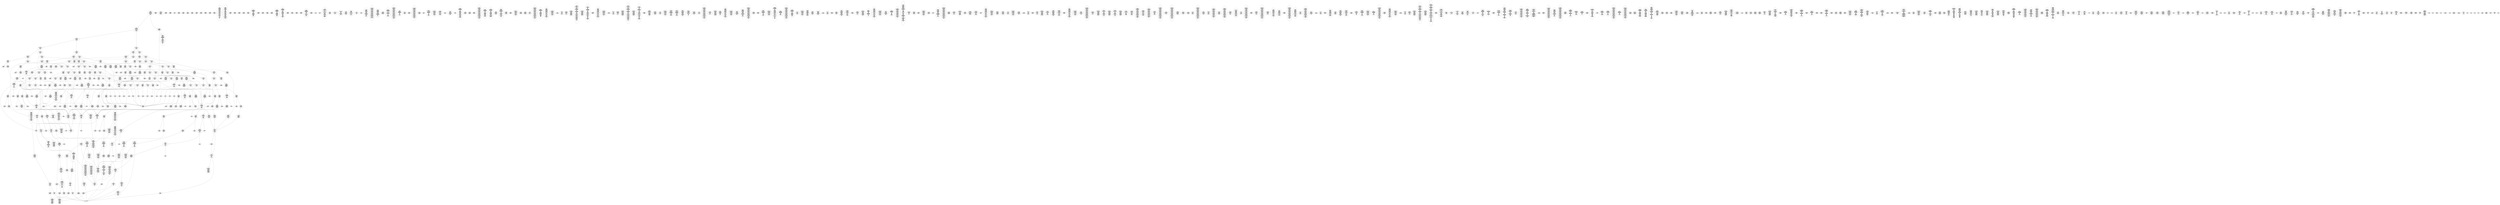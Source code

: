 /* Generated by GvGen v.1.0 (https://www.github.com/stricaud/gvgen) */

digraph G {
compound=true;
   node1 [label="[anywhere]"];
   node2 [label="# 0x0
PUSHX Data
PUSHX Data
MSTORE
PUSHX LogicData
CALLDATASIZE
LT
PUSHX Data
JUMPI
"];
   node3 [label="# 0xd
PUSHX Data
CALLDATALOAD
PUSHX BitData
SHR
PUSHX LogicData
GT
PUSHX Data
JUMPI
"];
   node4 [label="# 0x1e
PUSHX LogicData
GT
PUSHX Data
JUMPI
"];
   node5 [label="# 0x29
PUSHX LogicData
GT
PUSHX Data
JUMPI
"];
   node6 [label="# 0x34
PUSHX LogicData
GT
PUSHX Data
JUMPI
"];
   node7 [label="# 0x3f
PUSHX LogicData
EQ
PUSHX Data
JUMPI
"];
   node8 [label="# 0x4a
PUSHX LogicData
EQ
PUSHX Data
JUMPI
"];
   node9 [label="# 0x55
PUSHX LogicData
EQ
PUSHX Data
JUMPI
"];
   node10 [label="# 0x60
PUSHX LogicData
EQ
PUSHX Data
JUMPI
"];
   node11 [label="# 0x6b
PUSHX Data
JUMP
"];
   node12 [label="# 0x6f
JUMPDEST
PUSHX LogicData
EQ
PUSHX Data
JUMPI
"];
   node13 [label="# 0x7b
PUSHX LogicData
EQ
PUSHX Data
JUMPI
"];
   node14 [label="# 0x86
PUSHX LogicData
EQ
PUSHX Data
JUMPI
"];
   node15 [label="# 0x91
PUSHX Data
JUMP
"];
   node16 [label="# 0x95
JUMPDEST
PUSHX LogicData
EQ
PUSHX Data
JUMPI
"];
   node17 [label="# 0xa1
PUSHX LogicData
EQ
PUSHX Data
JUMPI
"];
   node18 [label="# 0xac
PUSHX LogicData
EQ
PUSHX Data
JUMPI
"];
   node19 [label="# 0xb7
PUSHX LogicData
EQ
PUSHX Data
JUMPI
"];
   node20 [label="# 0xc2
PUSHX LogicData
EQ
PUSHX Data
JUMPI
"];
   node21 [label="# 0xcd
PUSHX LogicData
EQ
PUSHX Data
JUMPI
"];
   node22 [label="# 0xd8
PUSHX Data
JUMP
"];
   node23 [label="# 0xdc
JUMPDEST
PUSHX LogicData
GT
PUSHX Data
JUMPI
"];
   node24 [label="# 0xe8
PUSHX LogicData
GT
PUSHX Data
JUMPI
"];
   node25 [label="# 0xf3
PUSHX LogicData
EQ
PUSHX Data
JUMPI
"];
   node26 [label="# 0xfe
PUSHX LogicData
EQ
PUSHX Data
JUMPI
"];
   node27 [label="# 0x109
PUSHX LogicData
EQ
PUSHX Data
JUMPI
"];
   node28 [label="# 0x114
PUSHX LogicData
EQ
PUSHX Data
JUMPI
"];
   node29 [label="# 0x11f
PUSHX Data
JUMP
"];
   node30 [label="# 0x123
JUMPDEST
PUSHX LogicData
EQ
PUSHX Data
JUMPI
"];
   node31 [label="# 0x12f
PUSHX LogicData
EQ
PUSHX Data
JUMPI
"];
   node32 [label="# 0x13a
PUSHX LogicData
EQ
PUSHX Data
JUMPI
"];
   node33 [label="# 0x145
PUSHX Data
JUMP
"];
   node34 [label="# 0x149
JUMPDEST
PUSHX LogicData
EQ
PUSHX Data
JUMPI
"];
   node35 [label="# 0x155
PUSHX LogicData
EQ
PUSHX Data
JUMPI
"];
   node36 [label="# 0x160
PUSHX LogicData
EQ
PUSHX Data
JUMPI
"];
   node37 [label="# 0x16b
PUSHX LogicData
EQ
PUSHX Data
JUMPI
"];
   node38 [label="# 0x176
PUSHX LogicData
EQ
PUSHX Data
JUMPI
"];
   node39 [label="# 0x181
PUSHX LogicData
EQ
PUSHX Data
JUMPI
"];
   node40 [label="# 0x18c
PUSHX Data
JUMP
"];
   node41 [label="# 0x190
JUMPDEST
PUSHX LogicData
GT
PUSHX Data
JUMPI
"];
   node42 [label="# 0x19c
PUSHX LogicData
GT
PUSHX Data
JUMPI
"];
   node43 [label="# 0x1a7
PUSHX LogicData
GT
PUSHX Data
JUMPI
"];
   node44 [label="# 0x1b2
PUSHX LogicData
EQ
PUSHX Data
JUMPI
"];
   node45 [label="# 0x1bd
PUSHX LogicData
EQ
PUSHX Data
JUMPI
"];
   node46 [label="# 0x1c8
PUSHX LogicData
EQ
PUSHX Data
JUMPI
"];
   node47 [label="# 0x1d3
PUSHX LogicData
EQ
PUSHX Data
JUMPI
"];
   node48 [label="# 0x1de
PUSHX Data
JUMP
"];
   node49 [label="# 0x1e2
JUMPDEST
PUSHX LogicData
EQ
PUSHX Data
JUMPI
"];
   node50 [label="# 0x1ee
PUSHX LogicData
EQ
PUSHX Data
JUMPI
"];
   node51 [label="# 0x1f9
PUSHX LogicData
EQ
PUSHX Data
JUMPI
"];
   node52 [label="# 0x204
PUSHX Data
JUMP
"];
   node53 [label="# 0x208
JUMPDEST
PUSHX LogicData
EQ
PUSHX Data
JUMPI
"];
   node54 [label="# 0x214
PUSHX LogicData
EQ
PUSHX Data
JUMPI
"];
   node55 [label="# 0x21f
PUSHX LogicData
EQ
PUSHX Data
JUMPI
"];
   node56 [label="# 0x22a
PUSHX LogicData
EQ
PUSHX Data
JUMPI
"];
   node57 [label="# 0x235
PUSHX LogicData
EQ
PUSHX Data
JUMPI
"];
   node58 [label="# 0x240
PUSHX LogicData
EQ
PUSHX Data
JUMPI
"];
   node59 [label="# 0x24b
PUSHX Data
JUMP
"];
   node60 [label="# 0x24f
JUMPDEST
PUSHX LogicData
GT
PUSHX Data
JUMPI
"];
   node61 [label="# 0x25b
PUSHX LogicData
EQ
PUSHX Data
JUMPI
"];
   node62 [label="# 0x266
PUSHX LogicData
EQ
PUSHX Data
JUMPI
"];
   node63 [label="# 0x271
PUSHX LogicData
EQ
PUSHX Data
JUMPI
"];
   node64 [label="# 0x27c
PUSHX LogicData
EQ
PUSHX Data
JUMPI
"];
   node65 [label="# 0x287
PUSHX LogicData
EQ
PUSHX Data
JUMPI
"];
   node66 [label="# 0x292
PUSHX LogicData
EQ
PUSHX Data
JUMPI
"];
   node67 [label="# 0x29d
PUSHX Data
JUMP
"];
   node68 [label="# 0x2a1
JUMPDEST
PUSHX LogicData
EQ
PUSHX Data
JUMPI
"];
   node69 [label="# 0x2ad
PUSHX LogicData
EQ
PUSHX Data
JUMPI
"];
   node70 [label="# 0x2b8
PUSHX LogicData
EQ
PUSHX Data
JUMPI
"];
   node71 [label="# 0x2c3
PUSHX LogicData
EQ
PUSHX Data
JUMPI
"];
   node72 [label="# 0x2ce
PUSHX LogicData
EQ
PUSHX Data
JUMPI
"];
   node73 [label="# 0x2d9
PUSHX LogicData
EQ
PUSHX Data
JUMPI
"];
   node74 [label="# 0x2e4
PUSHX Data
JUMP
"];
   node75 [label="# 0x2e8
JUMPDEST
CALLDATASIZE
PUSHX Data
JUMPI
"];
   node76 [label="# 0x2ee
PUSHX Data
CALLER
PUSHX Data
MLOAD
PUSHX ArithData
PUSHX BitData
PUSHX BitData
SHL
SUB
AND
MSTORE
CALLVALUE
PUSHX ArithData
ADD
MSTORE
ADD
PUSHX MemData
MLOAD
SUB
LOGX
STOP
"];
   node77 [label="# 0x331
JUMPDEST
PUSHX Data
REVERT
"];
   node78 [label="# 0x336
JUMPDEST
CALLVALUE
ISZERO
PUSHX Data
JUMPI
"];
   node79 [label="# 0x33e
PUSHX Data
REVERT
"];
   node80 [label="# 0x342
JUMPDEST
PUSHX Data
PUSHX Data
CALLDATASIZE
PUSHX Data
PUSHX Data
JUMP
"];
   node81 [label="# 0x351
JUMPDEST
PUSHX Data
JUMP
"];
   node82 [label="# 0x356
JUMPDEST
PUSHX MemData
MLOAD
ISZERO
ISZERO
MSTORE
PUSHX ArithData
ADD
"];
   node83 [label="# 0x362
JUMPDEST
PUSHX MemData
MLOAD
SUB
RETURN
"];
   node84 [label="# 0x36b
JUMPDEST
CALLVALUE
ISZERO
PUSHX Data
JUMPI
"];
   node85 [label="# 0x373
PUSHX Data
REVERT
"];
   node86 [label="# 0x377
JUMPDEST
PUSHX Data
PUSHX Data
JUMP
"];
   node87 [label="# 0x380
JUMPDEST
PUSHX MemData
MLOAD
PUSHX Data
PUSHX Data
JUMP
"];
   node88 [label="# 0x38d
JUMPDEST
CALLVALUE
ISZERO
PUSHX Data
JUMPI
"];
   node89 [label="# 0x395
PUSHX Data
REVERT
"];
   node90 [label="# 0x399
JUMPDEST
PUSHX Data
PUSHX Data
CALLDATASIZE
PUSHX Data
PUSHX Data
JUMP
"];
   node91 [label="# 0x3a8
JUMPDEST
PUSHX Data
JUMP
"];
   node92 [label="# 0x3ad
JUMPDEST
PUSHX MemData
MLOAD
PUSHX ArithData
PUSHX BitData
PUSHX BitData
SHL
SUB
AND
MSTORE
PUSHX ArithData
ADD
PUSHX Data
JUMP
"];
   node93 [label="# 0x3c5
JUMPDEST
CALLVALUE
ISZERO
PUSHX Data
JUMPI
"];
   node94 [label="# 0x3cd
PUSHX Data
REVERT
"];
   node95 [label="# 0x3d1
JUMPDEST
PUSHX Data
PUSHX Data
CALLDATASIZE
PUSHX Data
PUSHX Data
JUMP
"];
   node96 [label="# 0x3e0
JUMPDEST
PUSHX Data
JUMP
"];
   node97 [label="# 0x3e5
JUMPDEST
STOP
"];
   node98 [label="# 0x3e7
JUMPDEST
CALLVALUE
ISZERO
PUSHX Data
JUMPI
"];
   node99 [label="# 0x3ef
PUSHX Data
REVERT
"];
   node100 [label="# 0x3f3
JUMPDEST
PUSHX Data
PUSHX Data
CALLDATASIZE
PUSHX Data
PUSHX Data
JUMP
"];
   node101 [label="# 0x402
JUMPDEST
PUSHX Data
JUMP
"];
   node102 [label="# 0x407
JUMPDEST
CALLVALUE
ISZERO
PUSHX Data
JUMPI
"];
   node103 [label="# 0x40f
PUSHX Data
REVERT
"];
   node104 [label="# 0x413
JUMPDEST
PUSHX StorData
SLOAD
"];
   node105 [label="# 0x418
JUMPDEST
PUSHX MemData
MLOAD
MSTORE
PUSHX ArithData
ADD
PUSHX Data
JUMP
"];
   node106 [label="# 0x426
JUMPDEST
CALLVALUE
ISZERO
PUSHX Data
JUMPI
"];
   node107 [label="# 0x42e
PUSHX Data
REVERT
"];
   node108 [label="# 0x432
JUMPDEST
PUSHX Data
PUSHX Data
CALLDATASIZE
PUSHX Data
PUSHX Data
JUMP
"];
   node109 [label="# 0x441
JUMPDEST
PUSHX Data
JUMP
"];
   node110 [label="# 0x446
JUMPDEST
CALLVALUE
ISZERO
PUSHX Data
JUMPI
"];
   node111 [label="# 0x44e
PUSHX Data
REVERT
"];
   node112 [label="# 0x452
JUMPDEST
PUSHX Data
PUSHX StorData
SLOAD
JUMP
"];
   node113 [label="# 0x45c
JUMPDEST
CALLVALUE
ISZERO
PUSHX Data
JUMPI
"];
   node114 [label="# 0x464
PUSHX Data
REVERT
"];
   node115 [label="# 0x468
JUMPDEST
PUSHX Data
PUSHX Data
CALLDATASIZE
PUSHX Data
PUSHX Data
JUMP
"];
   node116 [label="# 0x477
JUMPDEST
PUSHX Data
JUMP
"];
   node117 [label="# 0x47c
JUMPDEST
CALLVALUE
ISZERO
PUSHX Data
JUMPI
"];
   node118 [label="# 0x484
PUSHX Data
REVERT
"];
   node119 [label="# 0x488
JUMPDEST
PUSHX Data
PUSHX Data
CALLDATASIZE
PUSHX Data
PUSHX Data
JUMP
"];
   node120 [label="# 0x497
JUMPDEST
PUSHX Data
JUMP
"];
   node121 [label="# 0x49c
JUMPDEST
CALLVALUE
ISZERO
PUSHX Data
JUMPI
"];
   node122 [label="# 0x4a4
PUSHX Data
REVERT
"];
   node123 [label="# 0x4a8
JUMPDEST
PUSHX Data
PUSHX Data
CALLDATASIZE
PUSHX Data
PUSHX Data
JUMP
"];
   node124 [label="# 0x4b7
JUMPDEST
PUSHX Data
JUMP
"];
   node125 [label="# 0x4bc
JUMPDEST
CALLVALUE
ISZERO
PUSHX Data
JUMPI
"];
   node126 [label="# 0x4c4
PUSHX Data
REVERT
"];
   node127 [label="# 0x4c8
JUMPDEST
PUSHX Data
PUSHX StorData
SLOAD
JUMP
"];
   node128 [label="# 0x4d2
JUMPDEST
CALLVALUE
ISZERO
PUSHX Data
JUMPI
"];
   node129 [label="# 0x4da
PUSHX Data
REVERT
"];
   node130 [label="# 0x4de
JUMPDEST
PUSHX Data
PUSHX Data
JUMP
"];
   node131 [label="# 0x4e8
JUMPDEST
CALLVALUE
ISZERO
PUSHX Data
JUMPI
"];
   node132 [label="# 0x4f0
PUSHX Data
REVERT
"];
   node133 [label="# 0x4f4
JUMPDEST
PUSHX StorData
SLOAD
PUSHX Data
JUMP
"];
   node134 [label="# 0x4fd
JUMPDEST
CALLVALUE
ISZERO
PUSHX Data
JUMPI
"];
   node135 [label="# 0x505
PUSHX Data
REVERT
"];
   node136 [label="# 0x509
JUMPDEST
PUSHX Data
PUSHX Data
CALLDATASIZE
PUSHX Data
PUSHX Data
JUMP
"];
   node137 [label="# 0x518
JUMPDEST
PUSHX Data
JUMP
"];
   node138 [label="# 0x51d
JUMPDEST
CALLVALUE
ISZERO
PUSHX Data
JUMPI
"];
   node139 [label="# 0x525
PUSHX Data
REVERT
"];
   node140 [label="# 0x529
JUMPDEST
PUSHX Data
PUSHX Data
CALLDATASIZE
PUSHX Data
PUSHX Data
JUMP
"];
   node141 [label="# 0x538
JUMPDEST
PUSHX Data
JUMP
"];
   node142 [label="# 0x53d
JUMPDEST
CALLVALUE
ISZERO
PUSHX Data
JUMPI
"];
   node143 [label="# 0x545
PUSHX Data
REVERT
"];
   node144 [label="# 0x549
JUMPDEST
PUSHX Data
PUSHX Data
JUMP
"];
   node145 [label="# 0x552
JUMPDEST
CALLVALUE
ISZERO
PUSHX Data
JUMPI
"];
   node146 [label="# 0x55a
PUSHX Data
REVERT
"];
   node147 [label="# 0x55e
JUMPDEST
PUSHX StorData
SLOAD
PUSHX Data
PUSHX BitData
AND
JUMP
"];
   node148 [label="# 0x56c
JUMPDEST
CALLVALUE
ISZERO
PUSHX Data
JUMPI
"];
   node149 [label="# 0x574
PUSHX Data
REVERT
"];
   node150 [label="# 0x578
JUMPDEST
PUSHX Data
PUSHX Data
CALLDATASIZE
PUSHX Data
PUSHX Data
JUMP
"];
   node151 [label="# 0x587
JUMPDEST
PUSHX Data
JUMP
"];
   node152 [label="# 0x58c
JUMPDEST
CALLVALUE
ISZERO
PUSHX Data
JUMPI
"];
   node153 [label="# 0x594
PUSHX Data
REVERT
"];
   node154 [label="# 0x598
JUMPDEST
PUSHX Data
PUSHX Data
CALLDATASIZE
PUSHX Data
PUSHX Data
JUMP
"];
   node155 [label="# 0x5a7
JUMPDEST
PUSHX Data
JUMP
"];
   node156 [label="# 0x5ac
JUMPDEST
CALLVALUE
ISZERO
PUSHX Data
JUMPI
"];
   node157 [label="# 0x5b4
PUSHX Data
REVERT
"];
   node158 [label="# 0x5b8
JUMPDEST
PUSHX StorData
SLOAD
PUSHX StorData
SLOAD
PUSHX StorData
SLOAD
PUSHX Data
MLOAD
MSTORE
PUSHX ArithData
ADD
MSTORE
ADD
MSTORE
PUSHX ArithData
ADD
PUSHX Data
JUMP
"];
   node159 [label="# 0x5dd
JUMPDEST
CALLVALUE
ISZERO
PUSHX Data
JUMPI
"];
   node160 [label="# 0x5e5
PUSHX Data
REVERT
"];
   node161 [label="# 0x5e9
JUMPDEST
PUSHX Data
PUSHX Data
CALLDATASIZE
PUSHX Data
PUSHX Data
JUMP
"];
   node162 [label="# 0x5f8
JUMPDEST
PUSHX Data
PUSHX Data
MSTORE
PUSHX Data
MSTORE
PUSHX Data
SHA3
SLOAD
PUSHX ArithData
ADD
SLOAD
PUSHX ArithData
ADD
SLOAD
PUSHX ArithData
ADD
SLOAD
PUSHX BitData
AND
PUSHX Data
DIV
AND
PUSHX Data
DIV
AND
JUMP
"];
   node163 [label="# 0x635
JUMPDEST
PUSHX Data
MLOAD
MSTORE
PUSHX ArithData
ADD
MSTORE
ADD
MSTORE
ISZERO
ISZERO
PUSHX ArithData
ADD
MSTORE
ISZERO
ISZERO
PUSHX ArithData
ADD
MSTORE
ISZERO
ISZERO
PUSHX ArithData
ADD
MSTORE
PUSHX ArithData
ADD
PUSHX Data
JUMP
"];
   node164 [label="# 0x668
JUMPDEST
CALLVALUE
ISZERO
PUSHX Data
JUMPI
"];
   node165 [label="# 0x670
PUSHX Data
REVERT
"];
   node166 [label="# 0x674
JUMPDEST
PUSHX Data
PUSHX Data
JUMP
"];
   node167 [label="# 0x67d
JUMPDEST
CALLVALUE
ISZERO
PUSHX Data
JUMPI
"];
   node168 [label="# 0x685
PUSHX Data
REVERT
"];
   node169 [label="# 0x689
JUMPDEST
PUSHX Data
PUSHX Data
CALLDATASIZE
PUSHX Data
PUSHX Data
JUMP
"];
   node170 [label="# 0x698
JUMPDEST
PUSHX Data
JUMP
"];
   node171 [label="# 0x69d
JUMPDEST
CALLVALUE
ISZERO
PUSHX Data
JUMPI
"];
   node172 [label="# 0x6a5
PUSHX Data
REVERT
"];
   node173 [label="# 0x6a9
JUMPDEST
PUSHX Data
PUSHX Data
JUMP
"];
   node174 [label="# 0x6b2
JUMPDEST
CALLVALUE
ISZERO
PUSHX Data
JUMPI
"];
   node175 [label="# 0x6ba
PUSHX Data
REVERT
"];
   node176 [label="# 0x6be
JUMPDEST
PUSHX Data
PUSHX StorData
SLOAD
JUMP
"];
   node177 [label="# 0x6c8
JUMPDEST
CALLVALUE
ISZERO
PUSHX Data
JUMPI
"];
   node178 [label="# 0x6d0
PUSHX Data
REVERT
"];
   node179 [label="# 0x6d4
JUMPDEST
PUSHX Data
PUSHX Data
CALLDATASIZE
PUSHX Data
PUSHX Data
JUMP
"];
   node180 [label="# 0x6e3
JUMPDEST
PUSHX Data
JUMP
"];
   node181 [label="# 0x6e8
JUMPDEST
CALLVALUE
ISZERO
PUSHX Data
JUMPI
"];
   node182 [label="# 0x6f0
PUSHX Data
REVERT
"];
   node183 [label="# 0x6f4
JUMPDEST
PUSHX Data
PUSHX Data
CALLDATASIZE
PUSHX Data
PUSHX Data
JUMP
"];
   node184 [label="# 0x703
JUMPDEST
PUSHX Data
JUMP
"];
   node185 [label="# 0x708
JUMPDEST
CALLVALUE
ISZERO
PUSHX Data
JUMPI
"];
   node186 [label="# 0x710
PUSHX Data
REVERT
"];
   node187 [label="# 0x714
JUMPDEST
PUSHX Data
PUSHX Data
JUMP
"];
   node188 [label="# 0x71d
JUMPDEST
CALLVALUE
ISZERO
PUSHX Data
JUMPI
"];
   node189 [label="# 0x725
PUSHX Data
REVERT
"];
   node190 [label="# 0x729
JUMPDEST
PUSHX Data
PUSHX Data
JUMP
"];
   node191 [label="# 0x732
JUMPDEST
CALLVALUE
ISZERO
PUSHX Data
JUMPI
"];
   node192 [label="# 0x73a
PUSHX Data
REVERT
"];
   node193 [label="# 0x73e
JUMPDEST
PUSHX Data
PUSHX Data
CALLDATASIZE
PUSHX Data
PUSHX Data
JUMP
"];
   node194 [label="# 0x74d
JUMPDEST
PUSHX Data
JUMP
"];
   node195 [label="# 0x752
JUMPDEST
CALLVALUE
ISZERO
PUSHX Data
JUMPI
"];
   node196 [label="# 0x75a
PUSHX Data
REVERT
"];
   node197 [label="# 0x75e
JUMPDEST
PUSHX StorData
SLOAD
PUSHX ArithData
PUSHX BitData
PUSHX BitData
SHL
SUB
AND
PUSHX Data
JUMP
"];
   node198 [label="# 0x770
JUMPDEST
CALLVALUE
ISZERO
PUSHX Data
JUMPI
"];
   node199 [label="# 0x778
PUSHX Data
REVERT
"];
   node200 [label="# 0x77c
JUMPDEST
PUSHX Data
PUSHX Data
CALLDATASIZE
PUSHX Data
PUSHX Data
JUMP
"];
   node201 [label="# 0x78b
JUMPDEST
PUSHX Data
JUMP
"];
   node202 [label="# 0x790
JUMPDEST
CALLVALUE
ISZERO
PUSHX Data
JUMPI
"];
   node203 [label="# 0x798
PUSHX Data
REVERT
"];
   node204 [label="# 0x79c
JUMPDEST
PUSHX Data
PUSHX Data
JUMP
"];
   node205 [label="# 0x7a5
JUMPDEST
CALLVALUE
ISZERO
PUSHX Data
JUMPI
"];
   node206 [label="# 0x7ad
PUSHX Data
REVERT
"];
   node207 [label="# 0x7b1
JUMPDEST
PUSHX Data
PUSHX Data
CALLDATASIZE
PUSHX Data
PUSHX Data
JUMP
"];
   node208 [label="# 0x7c0
JUMPDEST
PUSHX ArithData
PUSHX BitData
PUSHX BitData
SHL
SUB
AND
PUSHX Data
MSTORE
PUSHX Data
PUSHX Data
MSTORE
PUSHX Data
SHA3
SLOAD
JUMP
"];
   node209 [label="# 0x7db
JUMPDEST
CALLVALUE
ISZERO
PUSHX Data
JUMPI
"];
   node210 [label="# 0x7e3
PUSHX Data
REVERT
"];
   node211 [label="# 0x7e7
JUMPDEST
PUSHX Data
PUSHX Data
CALLDATASIZE
PUSHX Data
PUSHX Data
JUMP
"];
   node212 [label="# 0x7f6
JUMPDEST
PUSHX Data
JUMP
"];
   node213 [label="# 0x7fb
JUMPDEST
CALLVALUE
ISZERO
PUSHX Data
JUMPI
"];
   node214 [label="# 0x803
PUSHX Data
REVERT
"];
   node215 [label="# 0x807
JUMPDEST
PUSHX Data
PUSHX Data
CALLDATASIZE
PUSHX Data
PUSHX Data
JUMP
"];
   node216 [label="# 0x816
JUMPDEST
PUSHX Data
JUMP
"];
   node217 [label="# 0x81b
JUMPDEST
CALLVALUE
ISZERO
PUSHX Data
JUMPI
"];
   node218 [label="# 0x823
PUSHX Data
REVERT
"];
   node219 [label="# 0x827
JUMPDEST
PUSHX Data
PUSHX Data
JUMP
"];
   node220 [label="# 0x830
JUMPDEST
CALLVALUE
ISZERO
PUSHX Data
JUMPI
"];
   node221 [label="# 0x838
PUSHX Data
REVERT
"];
   node222 [label="# 0x83c
JUMPDEST
PUSHX Data
PUSHX Data
CALLDATASIZE
PUSHX Data
PUSHX Data
JUMP
"];
   node223 [label="# 0x84b
JUMPDEST
PUSHX Data
JUMP
"];
   node224 [label="# 0x850
JUMPDEST
CALLVALUE
ISZERO
PUSHX Data
JUMPI
"];
   node225 [label="# 0x858
PUSHX Data
REVERT
"];
   node226 [label="# 0x85c
JUMPDEST
PUSHX Data
PUSHX Data
CALLDATASIZE
PUSHX Data
PUSHX Data
JUMP
"];
   node227 [label="# 0x86b
JUMPDEST
PUSHX Data
JUMP
"];
   node228 [label="# 0x870
JUMPDEST
CALLVALUE
ISZERO
PUSHX Data
JUMPI
"];
   node229 [label="# 0x878
PUSHX Data
REVERT
"];
   node230 [label="# 0x87c
JUMPDEST
PUSHX Data
PUSHX Data
CALLDATASIZE
PUSHX Data
PUSHX Data
JUMP
"];
   node231 [label="# 0x88b
JUMPDEST
PUSHX ArithData
PUSHX BitData
PUSHX BitData
SHL
SUB
AND
PUSHX Data
MSTORE
PUSHX Data
PUSHX Data
MSTORE
PUSHX Data
SHA3
SLOAD
JUMP
"];
   node232 [label="# 0x8a6
JUMPDEST
CALLVALUE
ISZERO
PUSHX Data
JUMPI
"];
   node233 [label="# 0x8ae
PUSHX Data
REVERT
"];
   node234 [label="# 0x8b2
JUMPDEST
PUSHX Data
PUSHX StorData
SLOAD
JUMP
"];
   node235 [label="# 0x8bc
JUMPDEST
CALLVALUE
ISZERO
PUSHX Data
JUMPI
"];
   node236 [label="# 0x8c4
PUSHX Data
REVERT
"];
   node237 [label="# 0x8c8
JUMPDEST
PUSHX StorData
SLOAD
PUSHX Data
JUMP
"];
   node238 [label="# 0x8d1
JUMPDEST
CALLVALUE
ISZERO
PUSHX Data
JUMPI
"];
   node239 [label="# 0x8d9
PUSHX Data
REVERT
"];
   node240 [label="# 0x8dd
JUMPDEST
PUSHX Data
PUSHX Data
JUMP
"];
   node241 [label="# 0x8e6
JUMPDEST
CALLVALUE
ISZERO
PUSHX Data
JUMPI
"];
   node242 [label="# 0x8ee
PUSHX Data
REVERT
"];
   node243 [label="# 0x8f2
JUMPDEST
PUSHX Data
PUSHX Data
CALLDATASIZE
PUSHX Data
PUSHX Data
JUMP
"];
   node244 [label="# 0x901
JUMPDEST
PUSHX ArithData
PUSHX BitData
PUSHX BitData
SHL
SUB
AND
PUSHX Data
MSTORE
PUSHX Data
PUSHX Data
MSTORE
PUSHX Data
SHA3
AND
MSTORE
MSTORE
SHA3
SLOAD
PUSHX BitData
AND
JUMP
"];
   node245 [label="# 0x92f
JUMPDEST
CALLVALUE
ISZERO
PUSHX Data
JUMPI
"];
   node246 [label="# 0x937
PUSHX Data
REVERT
"];
   node247 [label="# 0x93b
JUMPDEST
PUSHX Data
PUSHX Data
JUMP
"];
   node248 [label="# 0x944
JUMPDEST
CALLVALUE
ISZERO
PUSHX Data
JUMPI
"];
   node249 [label="# 0x94c
PUSHX Data
REVERT
"];
   node250 [label="# 0x950
JUMPDEST
PUSHX Data
PUSHX Data
CALLDATASIZE
PUSHX Data
PUSHX Data
JUMP
"];
   node251 [label="# 0x95f
JUMPDEST
PUSHX Data
JUMP
"];
   node252 [label="# 0x964
JUMPDEST
PUSHX Data
PUSHX Data
CALLDATASIZE
PUSHX Data
PUSHX Data
JUMP
"];
   node253 [label="# 0x972
JUMPDEST
PUSHX Data
JUMP
"];
   node254 [label="# 0x977
JUMPDEST
CALLVALUE
ISZERO
PUSHX Data
JUMPI
"];
   node255 [label="# 0x97f
PUSHX Data
REVERT
"];
   node256 [label="# 0x983
JUMPDEST
PUSHX Data
PUSHX Data
CALLDATASIZE
PUSHX Data
PUSHX Data
JUMP
"];
   node257 [label="# 0x992
JUMPDEST
PUSHX Data
JUMP
"];
   node258 [label="# 0x997
JUMPDEST
CALLVALUE
ISZERO
PUSHX Data
JUMPI
"];
   node259 [label="# 0x99f
PUSHX Data
REVERT
"];
   node260 [label="# 0x9a3
JUMPDEST
PUSHX Data
PUSHX Data
CALLDATASIZE
PUSHX Data
PUSHX Data
JUMP
"];
   node261 [label="# 0x9b2
JUMPDEST
PUSHX Data
JUMP
"];
   node262 [label="# 0x9b7
JUMPDEST
CALLVALUE
ISZERO
PUSHX Data
JUMPI
"];
   node263 [label="# 0x9bf
PUSHX Data
REVERT
"];
   node264 [label="# 0x9c3
JUMPDEST
PUSHX Data
PUSHX Data
JUMP
"];
   node265 [label="# 0x9cc
JUMPDEST
PUSHX Data
PUSHX ArithData
PUSHX BitData
PUSHX BitData
SHL
SUB
NOT
AND
PUSHX BitData
PUSHX BitData
SHL
EQ
PUSHX Data
JUMPI
"];
   node266 [label="# 0x9e8
PUSHX Data
PUSHX Data
JUMP
"];
   node267 [label="# 0x9f1
JUMPDEST
"];
   node268 [label="# 0x9f4
JUMPDEST
JUMP
"];
   node269 [label="# 0x9f9
JUMPDEST
PUSHX Data
PUSHX StorData
SLOAD
PUSHX Data
PUSHX Data
JUMP
"];
   node270 [label="# 0xa08
JUMPDEST
PUSHX ArithData
ADD
PUSHX ArithData
DIV
MUL
PUSHX ArithData
ADD
PUSHX MemData
MLOAD
ADD
PUSHX Data
MSTORE
MSTORE
PUSHX ArithData
ADD
SLOAD
PUSHX Data
PUSHX Data
JUMP
"];
   node271 [label="# 0xa34
JUMPDEST
ISZERO
PUSHX Data
JUMPI
"];
   node272 [label="# 0xa3b
PUSHX LogicData
LT
PUSHX Data
JUMPI
"];
   node273 [label="# 0xa43
PUSHX ArithData
SLOAD
DIV
MUL
MSTORE
PUSHX ArithData
ADD
PUSHX Data
JUMP
"];
   node274 [label="# 0xa56
JUMPDEST
ADD
PUSHX Data
MSTORE
PUSHX Data
PUSHX Data
SHA3
"];
   node275 [label="# 0xa64
JUMPDEST
SLOAD
MSTORE
PUSHX ArithData
ADD
PUSHX ArithData
ADD
GT
PUSHX Data
JUMPI
"];
   node276 [label="# 0xa78
SUB
PUSHX BitData
AND
ADD
"];
   node277 [label="# 0xa81
JUMPDEST
JUMP
"];
   node278 [label="# 0xa8b
JUMPDEST
PUSHX Data
MSTORE
PUSHX Data
PUSHX Data
MSTORE
PUSHX Data
SHA3
SLOAD
PUSHX ArithData
PUSHX BitData
PUSHX BitData
SHL
SUB
AND
PUSHX Data
JUMPI
"];
   node279 [label="# 0xaa8
PUSHX MemData
MLOAD
PUSHX BitData
PUSHX BitData
SHL
MSTORE
PUSHX Data
PUSHX ArithData
ADD
MSTORE
PUSHX Data
PUSHX ArithData
ADD
MSTORE
PUSHX Data
PUSHX ArithData
ADD
MSTORE
PUSHX BitData
PUSHX BitData
SHL
PUSHX ArithData
ADD
MSTORE
PUSHX ArithData
ADD
"];
   node280 [label="# 0xb00
JUMPDEST
PUSHX MemData
MLOAD
SUB
REVERT
"];
   node281 [label="# 0xb09
JUMPDEST
PUSHX Data
MSTORE
PUSHX Data
PUSHX Data
MSTORE
PUSHX Data
SHA3
SLOAD
PUSHX ArithData
PUSHX BitData
PUSHX BitData
SHL
SUB
AND
JUMP
"];
   node282 [label="# 0xb25
JUMPDEST
PUSHX Data
PUSHX Data
PUSHX Data
JUMP
"];
   node283 [label="# 0xb30
JUMPDEST
PUSHX ArithData
PUSHX BitData
PUSHX BitData
SHL
SUB
AND
PUSHX ArithData
PUSHX BitData
PUSHX BitData
SHL
SUB
AND
EQ
ISZERO
PUSHX Data
JUMPI
"];
   node284 [label="# 0xb4d
PUSHX MemData
MLOAD
PUSHX BitData
PUSHX BitData
SHL
MSTORE
PUSHX Data
PUSHX ArithData
ADD
MSTORE
PUSHX Data
PUSHX ArithData
ADD
MSTORE
PUSHX Data
PUSHX ArithData
ADD
MSTORE
PUSHX BitData
PUSHX BitData
SHL
PUSHX ArithData
ADD
MSTORE
PUSHX ArithData
ADD
PUSHX Data
JUMP
"];
   node285 [label="# 0xb9e
JUMPDEST
CALLER
PUSHX ArithData
PUSHX BitData
PUSHX BitData
SHL
SUB
AND
EQ
PUSHX Data
JUMPI
"];
   node286 [label="# 0xbb0
PUSHX Data
CALLER
PUSHX Data
JUMP
"];
   node287 [label="# 0xbba
JUMPDEST
PUSHX Data
JUMPI
"];
   node288 [label="# 0xbbf
PUSHX MemData
MLOAD
PUSHX BitData
PUSHX BitData
SHL
MSTORE
PUSHX Data
PUSHX ArithData
ADD
MSTORE
PUSHX Data
PUSHX ArithData
ADD
MSTORE
PUSHX Data
PUSHX ArithData
ADD
MSTORE
PUSHX Data
PUSHX ArithData
ADD
MSTORE
PUSHX ArithData
ADD
PUSHX Data
JUMP
"];
   node289 [label="# 0xc2c
JUMPDEST
PUSHX Data
PUSHX Data
JUMP
"];
   node290 [label="# 0xc36
JUMPDEST
JUMP
"];
   node291 [label="# 0xc3b
JUMPDEST
PUSHX StorData
SLOAD
PUSHX ArithData
PUSHX BitData
PUSHX BitData
SHL
SUB
AND
CALLER
EQ
PUSHX Data
JUMPI
"];
   node292 [label="# 0xc4e
PUSHX MemData
MLOAD
PUSHX BitData
PUSHX BitData
SHL
MSTORE
PUSHX ArithData
ADD
PUSHX Data
PUSHX Data
JUMP
"];
   node293 [label="# 0xc65
JUMPDEST
PUSHX StorData
SLOAD
PUSHX Data
DIV
PUSHX BitData
AND
ISZERO
PUSHX Data
JUMPI
"];
   node294 [label="# 0xc77
PUSHX Data
REVERT
"];
   node295 [label="# 0xc7b
JUMPDEST
MLOAD
PUSHX Data
PUSHX Data
PUSHX ArithData
ADD
PUSHX Data
JUMP
"];
   node296 [label="# 0xc8e
JUMPDEST
JUMP
"];
   node297 [label="# 0xc92
JUMPDEST
PUSHX ArithData
PUSHX BitData
PUSHX BitData
SHL
SUB
AND
PUSHX Data
MSTORE
PUSHX Data
PUSHX Data
MSTORE
PUSHX Data
SHA3
SLOAD
PUSHX Data
JUMPI
"];
   node298 [label="# 0xcb0
PUSHX MemData
MLOAD
PUSHX BitData
PUSHX BitData
SHL
MSTORE
PUSHX Data
PUSHX ArithData
ADD
MSTORE
PUSHX Data
PUSHX ArithData
ADD
MSTORE
PUSHX Data
PUSHX ArithData
ADD
MSTORE
PUSHX BitData
PUSHX BitData
SHL
PUSHX ArithData
ADD
MSTORE
PUSHX ArithData
ADD
PUSHX Data
JUMP
"];
   node299 [label="# 0xd06
JUMPDEST
PUSHX Data
PUSHX StorData
SLOAD
SELFBALANCE
PUSHX Data
PUSHX Data
JUMP
"];
   node300 [label="# 0xd16
JUMPDEST
PUSHX ArithData
PUSHX BitData
PUSHX BitData
SHL
SUB
AND
PUSHX Data
MSTORE
PUSHX Data
PUSHX Data
MSTORE
PUSHX Data
SHA3
SLOAD
PUSHX StorData
SLOAD
PUSHX Data
MSTORE
SHA3
SLOAD
PUSHX Data
PUSHX Data
JUMP
"];
   node301 [label="# 0xd4d
JUMPDEST
PUSHX Data
PUSHX Data
JUMP
"];
   node302 [label="# 0xd57
JUMPDEST
PUSHX Data
PUSHX Data
JUMP
"];
   node303 [label="# 0xd61
JUMPDEST
PUSHX Data
JUMPI
"];
   node304 [label="# 0xd69
PUSHX MemData
MLOAD
PUSHX BitData
PUSHX BitData
SHL
MSTORE
PUSHX Data
PUSHX ArithData
ADD
MSTORE
PUSHX Data
PUSHX ArithData
ADD
MSTORE
PUSHX Data
PUSHX ArithData
ADD
MSTORE
PUSHX BitData
PUSHX BitData
SHL
PUSHX ArithData
ADD
MSTORE
PUSHX ArithData
ADD
PUSHX Data
JUMP
"];
   node305 [label="# 0xdc4
JUMPDEST
PUSHX ArithData
PUSHX BitData
PUSHX BitData
SHL
SUB
AND
PUSHX Data
MSTORE
PUSHX Data
PUSHX Data
MSTORE
PUSHX Data
SHA3
SLOAD
PUSHX Data
PUSHX Data
JUMP
"];
   node306 [label="# 0xde8
JUMPDEST
PUSHX ArithData
PUSHX BitData
PUSHX BitData
SHL
SUB
AND
PUSHX Data
MSTORE
PUSHX Data
PUSHX Data
MSTORE
PUSHX Data
SHA3
SSTORE
PUSHX StorData
SLOAD
PUSHX Data
PUSHX Data
JUMP
"];
   node307 [label="# 0xe0f
JUMPDEST
PUSHX Data
SSTORE
PUSHX Data
PUSHX Data
JUMP
"];
   node308 [label="# 0xe1c
JUMPDEST
PUSHX Data
MLOAD
PUSHX ArithData
PUSHX BitData
PUSHX BitData
SHL
SUB
AND
MSTORE
PUSHX ArithData
ADD
MSTORE
PUSHX Data
ADD
PUSHX MemData
MLOAD
SUB
LOGX
JUMP
"];
   node309 [label="# 0xe63
JUMPDEST
PUSHX Data
CALLER
PUSHX Data
JUMP
"];
   node310 [label="# 0xe6d
JUMPDEST
PUSHX Data
JUMPI
"];
   node311 [label="# 0xe72
PUSHX MemData
MLOAD
PUSHX BitData
PUSHX BitData
SHL
MSTORE
PUSHX ArithData
ADD
PUSHX Data
PUSHX Data
JUMP
"];
   node312 [label="# 0xe89
JUMPDEST
PUSHX Data
PUSHX Data
JUMP
"];
   node313 [label="# 0xe94
JUMPDEST
PUSHX Data
PUSHX Data
PUSHX Data
JUMP
"];
   node314 [label="# 0xe9f
JUMPDEST
LT
PUSHX Data
JUMPI
"];
   node315 [label="# 0xea6
PUSHX MemData
MLOAD
PUSHX BitData
PUSHX BitData
SHL
MSTORE
PUSHX Data
PUSHX ArithData
ADD
MSTORE
PUSHX Data
PUSHX ArithData
ADD
MSTORE
PUSHX Data
PUSHX ArithData
ADD
MSTORE
PUSHX BitData
PUSHX BitData
SHL
PUSHX ArithData
ADD
MSTORE
PUSHX ArithData
ADD
PUSHX Data
JUMP
"];
   node316 [label="# 0xf01
JUMPDEST
PUSHX ArithData
PUSHX BitData
PUSHX BitData
SHL
SUB
AND
PUSHX Data
MSTORE
PUSHX Data
PUSHX Data
MSTORE
PUSHX Data
SHA3
MSTORE
MSTORE
SHA3
SLOAD
JUMP
"];
   node317 [label="# 0xf2a
JUMPDEST
CALLER
PUSHX Data
MSTORE
PUSHX Data
PUSHX Data
MSTORE
PUSHX Data
SHA3
PUSHX ArithData
ADD
SLOAD
PUSHX Data
DIV
PUSHX BitData
AND
ISZERO
ISZERO
PUSHX LogicData
EQ
PUSHX Data
JUMPI
"];
   node318 [label="# 0xf50
PUSHX MemData
MLOAD
PUSHX BitData
PUSHX BitData
SHL
MSTORE
PUSHX ArithData
ADD
PUSHX Data
PUSHX Data
JUMP
"];
   node319 [label="# 0xf67
JUMPDEST
PUSHX Data
"];
   node320 [label="# 0xf6a
JUMPDEST
MLOAD
LT
ISZERO
PUSHX Data
JUMPI
"];
   node321 [label="# 0xf74
PUSHX Data
PUSHX Data
PUSHX Data
MLOAD
LT
PUSHX Data
JUMPI
"];
   node322 [label="# 0xf84
PUSHX BitData
PUSHX BitData
SHL
PUSHX Data
MSTORE
PUSHX Data
PUSHX Data
MSTORE
PUSHX Data
PUSHX Data
REVERT
"];
   node323 [label="# 0xf99
JUMPDEST
PUSHX ArithData
MUL
PUSHX ArithData
ADD
ADD
MLOAD
PUSHX ArithData
PUSHX BitData
PUSHX BitData
SHL
SUB
AND
PUSHX ArithData
PUSHX BitData
PUSHX BitData
SHL
SUB
AND
MSTORE
PUSHX ArithData
ADD
MSTORE
PUSHX ArithData
ADD
PUSHX Data
SHA3
PUSHX ArithData
ADD
SSTORE
PUSHX Data
PUSHX Data
PUSHX Data
MLOAD
LT
PUSHX Data
JUMPI
"];
   node324 [label="# 0xfd9
PUSHX BitData
PUSHX BitData
SHL
PUSHX Data
MSTORE
PUSHX Data
PUSHX Data
MSTORE
PUSHX Data
PUSHX Data
REVERT
"];
   node325 [label="# 0xfee
JUMPDEST
PUSHX ArithData
MUL
ADD
ADD
MLOAD
PUSHX ArithData
PUSHX BitData
PUSHX BitData
SHL
SUB
AND
MSTORE
ADD
MSTORE
PUSHX ArithData
ADD
PUSHX Data
SHA3
PUSHX ArithData
ADD
SLOAD
PUSHX BitData
NOT
AND
ISZERO
ISZERO
OR
SSTORE
PUSHX Data
PUSHX Data
JUMP
"];
   node326 [label="# 0x102d
JUMPDEST
PUSHX Data
JUMP
"];
   node327 [label="# 0x1035
JUMPDEST
CALLER
PUSHX Data
MSTORE
PUSHX Data
PUSHX Data
MSTORE
PUSHX Data
SHA3
PUSHX ArithData
ADD
SLOAD
PUSHX Data
DIV
PUSHX BitData
AND
ISZERO
ISZERO
PUSHX LogicData
EQ
PUSHX Data
JUMPI
"];
   node328 [label="# 0x105b
PUSHX MemData
MLOAD
PUSHX BitData
PUSHX BitData
SHL
MSTORE
PUSHX ArithData
ADD
PUSHX Data
PUSHX Data
JUMP
"];
   node329 [label="# 0x1072
JUMPDEST
PUSHX Data
"];
   node330 [label="# 0x1075
JUMPDEST
MLOAD
LT
ISZERO
PUSHX Data
JUMPI
"];
   node331 [label="# 0x107f
PUSHX Data
PUSHX Data
PUSHX Data
MLOAD
LT
PUSHX Data
JUMPI
"];
   node332 [label="# 0x108f
PUSHX BitData
PUSHX BitData
SHL
PUSHX Data
MSTORE
PUSHX Data
PUSHX Data
MSTORE
PUSHX Data
PUSHX Data
REVERT
"];
   node333 [label="# 0x10a4
JUMPDEST
PUSHX ArithData
MUL
PUSHX ArithData
ADD
ADD
MLOAD
PUSHX ArithData
PUSHX BitData
PUSHX BitData
SHL
SUB
AND
PUSHX ArithData
PUSHX BitData
PUSHX BitData
SHL
SUB
AND
MSTORE
PUSHX ArithData
ADD
MSTORE
PUSHX ArithData
ADD
PUSHX Data
SHA3
PUSHX ArithData
ADD
SSTORE
PUSHX Data
PUSHX Data
PUSHX Data
MLOAD
LT
PUSHX Data
JUMPI
"];
   node334 [label="# 0x10e4
PUSHX BitData
PUSHX BitData
SHL
PUSHX Data
MSTORE
PUSHX Data
PUSHX Data
MSTORE
PUSHX Data
PUSHX Data
REVERT
"];
   node335 [label="# 0x10f9
JUMPDEST
PUSHX ArithData
MUL
ADD
ADD
MLOAD
PUSHX ArithData
PUSHX BitData
PUSHX BitData
SHL
SUB
AND
MSTORE
ADD
MSTORE
PUSHX ArithData
ADD
PUSHX Data
SHA3
PUSHX ArithData
ADD
SLOAD
PUSHX BitData
NOT
AND
ISZERO
ISZERO
OR
SSTORE
PUSHX Data
PUSHX Data
JUMP
"];
   node336 [label="# 0x1138
JUMPDEST
PUSHX Data
JUMP
"];
   node337 [label="# 0x1140
JUMPDEST
PUSHX Data
PUSHX MemData
MLOAD
PUSHX ArithData
ADD
PUSHX Data
MSTORE
PUSHX Data
MSTORE
PUSHX Data
JUMP
"];
   node338 [label="# 0x115b
JUMPDEST
CALLER
PUSHX Data
MSTORE
PUSHX Data
PUSHX Data
MSTORE
PUSHX Data
SHA3
PUSHX ArithData
ADD
SLOAD
PUSHX Data
DIV
PUSHX BitData
AND
ISZERO
ISZERO
PUSHX LogicData
EQ
PUSHX Data
JUMPI
"];
   node339 [label="# 0x1181
PUSHX MemData
MLOAD
PUSHX BitData
PUSHX BitData
SHL
MSTORE
PUSHX ArithData
ADD
PUSHX Data
PUSHX Data
JUMP
"];
   node340 [label="# 0x1198
JUMPDEST
PUSHX StorData
SLOAD
PUSHX Data
PUSHX Data
PUSHX Data
JUMP
"];
   node341 [label="# 0x11a7
JUMPDEST
PUSHX StorData
SLOAD
PUSHX Data
PUSHX Data
PUSHX Data
JUMP
"];
   node342 [label="# 0x11b5
JUMPDEST
GT
ISZERO
PUSHX Data
JUMPI
"];
   node343 [label="# 0x11bc
PUSHX MemData
MLOAD
PUSHX BitData
PUSHX BitData
SHL
MSTORE
PUSHX ArithData
ADD
PUSHX Data
PUSHX Data
JUMP
"];
   node344 [label="# 0x11d3
JUMPDEST
PUSHX StorData
SLOAD
PUSHX Data
PUSHX ArithData
PUSHX BitData
PUSHX BitData
SHL
SUB
AND
PUSHX Data
PUSHX Data
JUMP
"];
   node345 [label="# 0x11ea
JUMPDEST
PUSHX StorData
SLOAD
PUSHX Data
PUSHX ArithData
PUSHX BitData
PUSHX BitData
SHL
SUB
AND
PUSHX Data
PUSHX Data
JUMP
"];
   node346 [label="# 0x1201
JUMPDEST
CALLER
PUSHX MemData
MLOAD
PUSHX Data
PUSHX Data
CODECOPY
MLOAD
MSTORE
PUSHX Data
PUSHX StorData
SLOAD
JUMP
"];
   node347 [label="# 0x121a
JUMPDEST
PUSHX MemData
MLOAD
MSTORE
PUSHX ArithData
ADD
PUSHX MemData
MLOAD
SUB
LOGX
JUMP
"];
   node348 [label="# 0x122d
JUMPDEST
PUSHX Data
PUSHX Data
PUSHX StorData
SLOAD
JUMP
"];
   node349 [label="# 0x1238
JUMPDEST
LT
PUSHX Data
JUMPI
"];
   node350 [label="# 0x123f
PUSHX MemData
MLOAD
PUSHX BitData
PUSHX BitData
SHL
MSTORE
PUSHX Data
PUSHX ArithData
ADD
MSTORE
PUSHX Data
PUSHX ArithData
ADD
MSTORE
PUSHX Data
PUSHX ArithData
ADD
MSTORE
PUSHX BitData
PUSHX BitData
SHL
PUSHX ArithData
ADD
MSTORE
PUSHX ArithData
ADD
PUSHX Data
JUMP
"];
   node351 [label="# 0x129b
JUMPDEST
PUSHX StorData
SLOAD
LT
PUSHX Data
JUMPI
"];
   node352 [label="# 0x12a7
PUSHX BitData
PUSHX BitData
SHL
PUSHX Data
MSTORE
PUSHX Data
PUSHX Data
MSTORE
PUSHX Data
PUSHX Data
REVERT
"];
   node353 [label="# 0x12bc
JUMPDEST
PUSHX Data
MSTORE
PUSHX Data
PUSHX Data
SHA3
ADD
SLOAD
JUMP
"];
   node354 [label="# 0x12ce
JUMPDEST
CALLER
PUSHX Data
MSTORE
PUSHX Data
PUSHX Data
MSTORE
PUSHX Data
SHA3
PUSHX ArithData
ADD
SLOAD
PUSHX Data
DIV
PUSHX BitData
AND
ISZERO
ISZERO
PUSHX LogicData
EQ
PUSHX Data
JUMPI
"];
   node355 [label="# 0x12f4
PUSHX MemData
MLOAD
PUSHX BitData
PUSHX BitData
SHL
MSTORE
PUSHX ArithData
ADD
PUSHX Data
PUSHX Data
JUMP
"];
   node356 [label="# 0x130b
JUMPDEST
MLOAD
PUSHX Data
PUSHX Data
PUSHX ArithData
ADD
PUSHX Data
JUMP
"];
   node357 [label="# 0x131e
JUMPDEST
PUSHX StorData
SLOAD
PUSHX ArithData
PUSHX BitData
PUSHX BitData
SHL
SUB
AND
CALLER
EQ
PUSHX Data
JUMPI
"];
   node358 [label="# 0x1331
PUSHX MemData
MLOAD
PUSHX BitData
PUSHX BitData
SHL
MSTORE
PUSHX ArithData
ADD
PUSHX Data
PUSHX Data
JUMP
"];
   node359 [label="# 0x1348
JUMPDEST
PUSHX StorData
SLOAD
PUSHX BitData
NOT
AND
SSTORE
JUMP
"];
   node360 [label="# 0x1354
JUMPDEST
PUSHX Data
MSTORE
PUSHX Data
PUSHX Data
MSTORE
PUSHX Data
SHA3
SLOAD
PUSHX ArithData
PUSHX BitData
PUSHX BitData
SHL
SUB
AND
PUSHX Data
JUMPI
"];
   node361 [label="# 0x1372
PUSHX MemData
MLOAD
PUSHX BitData
PUSHX BitData
SHL
MSTORE
PUSHX Data
PUSHX ArithData
ADD
MSTORE
PUSHX Data
PUSHX ArithData
ADD
MSTORE
PUSHX Data
PUSHX ArithData
ADD
MSTORE
PUSHX BitData
PUSHX BitData
SHL
PUSHX ArithData
ADD
MSTORE
PUSHX ArithData
ADD
PUSHX Data
JUMP
"];
   node362 [label="# 0x13cb
JUMPDEST
CALLER
PUSHX Data
MSTORE
PUSHX Data
PUSHX Data
MSTORE
PUSHX Data
SHA3
PUSHX ArithData
ADD
SLOAD
PUSHX Data
DIV
PUSHX BitData
AND
ISZERO
ISZERO
PUSHX LogicData
EQ
PUSHX Data
JUMPI
"];
   node363 [label="# 0x13f1
PUSHX MemData
MLOAD
PUSHX BitData
PUSHX BitData
SHL
MSTORE
PUSHX ArithData
ADD
PUSHX Data
PUSHX Data
JUMP
"];
   node364 [label="# 0x1408
JUMPDEST
PUSHX Data
"];
   node365 [label="# 0x140b
JUMPDEST
PUSHX StorData
SLOAD
LT
ISZERO
PUSHX Data
JUMPI
"];
   node366 [label="# 0x1416
PUSHX Data
PUSHX StorData
SLOAD
LT
PUSHX Data
JUMPI
"];
   node367 [label="# 0x1424
PUSHX BitData
PUSHX BitData
SHL
PUSHX Data
MSTORE
PUSHX Data
PUSHX Data
MSTORE
PUSHX Data
PUSHX Data
REVERT
"];
   node368 [label="# 0x1439
JUMPDEST
PUSHX Data
MSTORE
PUSHX Data
SHA3
ADD
SLOAD
PUSHX ArithData
PUSHX BitData
PUSHX BitData
SHL
SUB
AND
PUSHX Data
JUMP
"];
   node369 [label="# 0x1453
JUMPDEST
PUSHX Data
PUSHX Data
JUMP
"];
   node370 [label="# 0x145d
JUMPDEST
PUSHX Data
JUMP
"];
   node371 [label="# 0x1465
JUMPDEST
JUMP
"];
   node372 [label="# 0x1468
JUMPDEST
PUSHX StorData
SLOAD
PUSHX ArithData
PUSHX BitData
PUSHX BitData
SHL
SUB
AND
CALLER
EQ
PUSHX Data
JUMPI
"];
   node373 [label="# 0x147b
PUSHX MemData
MLOAD
PUSHX BitData
PUSHX BitData
SHL
MSTORE
PUSHX ArithData
ADD
PUSHX Data
PUSHX Data
JUMP
"];
   node374 [label="# 0x1492
JUMPDEST
PUSHX ArithData
PUSHX BitData
PUSHX BitData
SHL
SUB
AND
PUSHX Data
MSTORE
PUSHX Data
PUSHX Data
MSTORE
PUSHX Data
SHA3
PUSHX ArithData
ADD
SLOAD
PUSHX BitData
NOT
AND
PUSHX ArithData
DIV
PUSHX BitData
AND
ISZERO
MUL
OR
SSTORE
JUMP
"];
   node375 [label="# 0x14c9
JUMPDEST
PUSHX Data
PUSHX ArithData
PUSHX BitData
PUSHX BitData
SHL
SUB
AND
PUSHX Data
JUMPI
"];
   node376 [label="# 0x14da
PUSHX MemData
MLOAD
PUSHX BitData
PUSHX BitData
SHL
MSTORE
PUSHX Data
PUSHX ArithData
ADD
MSTORE
PUSHX Data
PUSHX ArithData
ADD
MSTORE
PUSHX Data
PUSHX ArithData
ADD
MSTORE
PUSHX BitData
PUSHX BitData
SHL
PUSHX ArithData
ADD
MSTORE
PUSHX ArithData
ADD
PUSHX Data
JUMP
"];
   node377 [label="# 0x1534
JUMPDEST
PUSHX ArithData
PUSHX BitData
PUSHX BitData
SHL
SUB
AND
PUSHX Data
MSTORE
PUSHX Data
PUSHX Data
MSTORE
PUSHX Data
SHA3
SLOAD
JUMP
"];
   node378 [label="# 0x1550
JUMPDEST
PUSHX StorData
SLOAD
PUSHX ArithData
PUSHX BitData
PUSHX BitData
SHL
SUB
AND
CALLER
EQ
PUSHX Data
JUMPI
"];
   node379 [label="# 0x1563
PUSHX MemData
MLOAD
PUSHX BitData
PUSHX BitData
SHL
MSTORE
PUSHX ArithData
ADD
PUSHX Data
PUSHX Data
JUMP
"];
   node380 [label="# 0x157a
JUMPDEST
PUSHX Data
PUSHX Data
PUSHX Data
JUMP
"];
   node381 [label="# 0x1584
JUMPDEST
JUMP
"];
   node382 [label="# 0x1586
JUMPDEST
CALLER
PUSHX Data
MSTORE
PUSHX Data
PUSHX Data
MSTORE
PUSHX Data
SHA3
PUSHX ArithData
ADD
SLOAD
PUSHX Data
DIV
PUSHX BitData
AND
ISZERO
ISZERO
PUSHX LogicData
EQ
PUSHX Data
JUMPI
"];
   node383 [label="# 0x15ac
PUSHX MemData
MLOAD
PUSHX BitData
PUSHX BitData
SHL
MSTORE
PUSHX ArithData
ADD
PUSHX Data
PUSHX Data
JUMP
"];
   node384 [label="# 0x15c3
JUMPDEST
CALLER
PUSHX Data
MSTORE
PUSHX Data
PUSHX Data
MSTORE
PUSHX Data
SHA3
SLOAD
PUSHX ArithData
ADD
SLOAD
PUSHX Data
DIV
PUSHX BitData
AND
ISZERO
ISZERO
PUSHX LogicData
EQ
PUSHX Data
JUMPI
"];
   node385 [label="# 0x15ed
PUSHX MemData
MLOAD
PUSHX BitData
PUSHX BitData
SHL
MSTORE
PUSHX Data
PUSHX ArithData
ADD
MSTORE
PUSHX ArithData
ADD
MSTORE
PUSHX Data
PUSHX ArithData
ADD
MSTORE
PUSHX ArithData
ADD
PUSHX Data
JUMP
"];
   node386 [label="# 0x1634
JUMPDEST
PUSHX LogicData
GT
PUSHX Data
JUMPI
"];
   node387 [label="# 0x163d
PUSHX MemData
MLOAD
PUSHX BitData
PUSHX BitData
SHL
MSTORE
PUSHX Data
PUSHX ArithData
ADD
MSTORE
PUSHX Data
PUSHX ArithData
ADD
MSTORE
PUSHX Data
PUSHX ArithData
ADD
MSTORE
PUSHX ArithData
ADD
PUSHX Data
JUMP
"];
   node388 [label="# 0x1684
JUMPDEST
PUSHX Data
PUSHX Data
PUSHX StorData
SLOAD
JUMP
"];
   node389 [label="# 0x1691
JUMPDEST
PUSHX Data
PUSHX Data
JUMP
"];
   node390 [label="# 0x169b
JUMPDEST
GT
ISZERO
PUSHX Data
JUMPI
"];
   node391 [label="# 0x16a2
PUSHX MemData
MLOAD
PUSHX BitData
PUSHX BitData
SHL
MSTORE
PUSHX ArithData
ADD
PUSHX Data
PUSHX Data
JUMP
"];
   node392 [label="# 0x16b9
JUMPDEST
CALLER
PUSHX Data
MSTORE
PUSHX Data
PUSHX Data
MSTORE
PUSHX Data
SHA3
SLOAD
PUSHX Data
PUSHX Data
JUMP
"];
   node393 [label="# 0x16d8
JUMPDEST
SSTORE
PUSHX StorData
SLOAD
PUSHX Data
PUSHX Data
JUMP
"];
   node394 [label="# 0x16eb
JUMPDEST
PUSHX Data
SSTORE
PUSHX Data
PUSHX Data
PUSHX StorData
SLOAD
JUMP
"];
   node395 [label="# 0x16f9
JUMPDEST
PUSHX Data
"];
   node396 [label="# 0x16fe
JUMPDEST
LT
ISZERO
PUSHX Data
JUMPI
"];
   node397 [label="# 0x1707
PUSHX Data
PUSHX Data
JUMP
"];
   node398 [label="# 0x1710
JUMPDEST
PUSHX Data
CALLER
PUSHX Data
JUMP
"];
   node399 [label="# 0x171d
JUMPDEST
CALLER
PUSHX MemData
MLOAD
PUSHX Data
PUSHX Data
CODECOPY
MLOAD
MSTORE
PUSHX Data
PUSHX StorData
SLOAD
JUMP
"];
   node400 [label="# 0x1736
JUMPDEST
PUSHX MemData
MLOAD
MSTORE
PUSHX ArithData
ADD
PUSHX MemData
MLOAD
SUB
LOGX
PUSHX Data
PUSHX Data
JUMP
"];
   node401 [label="# 0x1751
JUMPDEST
PUSHX Data
JUMP
"];
   node402 [label="# 0x1759
JUMPDEST
PUSHX Data
PUSHX StorData
SLOAD
LT
PUSHX Data
JUMPI
"];
   node403 [label="# 0x1767
PUSHX BitData
PUSHX BitData
SHL
PUSHX Data
MSTORE
PUSHX Data
PUSHX Data
MSTORE
PUSHX Data
PUSHX Data
REVERT
"];
   node404 [label="# 0x177c
JUMPDEST
PUSHX Data
MSTORE
PUSHX Data
SHA3
ADD
SLOAD
PUSHX ArithData
PUSHX BitData
PUSHX BitData
SHL
SUB
AND
JUMP
"];
   node405 [label="# 0x1797
JUMPDEST
CALLER
PUSHX Data
MSTORE
PUSHX Data
PUSHX Data
MSTORE
PUSHX Data
SHA3
PUSHX ArithData
ADD
SLOAD
PUSHX Data
DIV
PUSHX BitData
AND
ISZERO
ISZERO
PUSHX LogicData
EQ
PUSHX Data
JUMPI
"];
   node406 [label="# 0x17bd
PUSHX MemData
MLOAD
PUSHX BitData
PUSHX BitData
SHL
MSTORE
PUSHX ArithData
ADD
PUSHX Data
PUSHX Data
JUMP
"];
   node407 [label="# 0x17d4
JUMPDEST
MLOAD
PUSHX Data
PUSHX Data
PUSHX ArithData
ADD
PUSHX Data
JUMP
"];
   node408 [label="# 0x17e7
JUMPDEST
PUSHX Data
PUSHX StorData
SLOAD
PUSHX Data
PUSHX Data
JUMP
"];
   node409 [label="# 0x17f6
JUMPDEST
PUSHX ArithData
PUSHX BitData
PUSHX BitData
SHL
SUB
AND
CALLER
EQ
ISZERO
PUSHX Data
JUMPI
"];
   node410 [label="# 0x1808
PUSHX MemData
MLOAD
PUSHX BitData
PUSHX BitData
SHL
MSTORE
PUSHX Data
PUSHX ArithData
ADD
MSTORE
PUSHX Data
PUSHX ArithData
ADD
MSTORE
PUSHX Data
PUSHX ArithData
ADD
MSTORE
PUSHX ArithData
ADD
PUSHX Data
JUMP
"];
   node411 [label="# 0x184f
JUMPDEST
CALLER
PUSHX Data
MSTORE
PUSHX Data
PUSHX Data
MSTORE
PUSHX Data
SHA3
PUSHX ArithData
PUSHX BitData
PUSHX BitData
SHL
SUB
AND
MSTORE
MSTORE
SHA3
SLOAD
PUSHX BitData
NOT
AND
ISZERO
ISZERO
OR
SSTORE
PUSHX ArithData
PUSHX BitData
PUSHX BitData
SHL
SUB
AND
PUSHX Data
PUSHX MemData
MLOAD
PUSHX Data
ISZERO
ISZERO
MSTORE
PUSHX ArithData
ADD
JUMP
"];
   node412 [label="# 0x18bc
JUMPDEST
PUSHX MemData
MLOAD
SUB
LOGX
JUMP
"];
   node413 [label="# 0x18c8
JUMPDEST
PUSHX Data
CALLER
PUSHX Data
JUMP
"];
   node414 [label="# 0x18d2
JUMPDEST
PUSHX Data
JUMPI
"];
   node415 [label="# 0x18d7
PUSHX MemData
MLOAD
PUSHX BitData
PUSHX BitData
SHL
MSTORE
PUSHX ArithData
ADD
PUSHX Data
PUSHX Data
JUMP
"];
   node416 [label="# 0x18ee
JUMPDEST
PUSHX Data
PUSHX Data
JUMP
"];
   node417 [label="# 0x18fa
JUMPDEST
JUMP
"];
   node418 [label="# 0x1900
JUMPDEST
PUSHX StorData
SLOAD
PUSHX ArithData
PUSHX BitData
PUSHX BitData
SHL
SUB
AND
CALLER
EQ
PUSHX Data
JUMPI
"];
   node419 [label="# 0x1913
PUSHX MemData
MLOAD
PUSHX BitData
PUSHX BitData
SHL
MSTORE
PUSHX ArithData
ADD
PUSHX Data
PUSHX Data
JUMP
"];
   node420 [label="# 0x192a
JUMPDEST
PUSHX StorData
SLOAD
PUSHX BitData
NOT
AND
PUSHX BitData
OR
SSTORE
JUMP
"];
   node421 [label="# 0x1939
JUMPDEST
PUSHX Data
MSTORE
PUSHX Data
PUSHX Data
MSTORE
PUSHX Data
SHA3
SLOAD
PUSHX Data
PUSHX ArithData
PUSHX BitData
PUSHX BitData
SHL
SUB
AND
PUSHX Data
JUMPI
"];
   node422 [label="# 0x1959
PUSHX MemData
MLOAD
PUSHX BitData
PUSHX BitData
SHL
MSTORE
PUSHX Data
PUSHX ArithData
ADD
MSTORE
PUSHX Data
PUSHX ArithData
ADD
MSTORE
PUSHX Data
PUSHX ArithData
ADD
MSTORE
PUSHX BitData
PUSHX BitData
SHL
PUSHX ArithData
ADD
MSTORE
PUSHX ArithData
ADD
PUSHX Data
JUMP
"];
   node423 [label="# 0x19b8
JUMPDEST
PUSHX Data
PUSHX Data
PUSHX Data
JUMP
"];
   node424 [label="# 0x19c2
JUMPDEST
PUSHX LogicData
MLOAD
GT
PUSHX Data
JUMPI
"];
   node425 [label="# 0x19ce
PUSHX MemData
MLOAD
PUSHX ArithData
ADD
PUSHX Data
MSTORE
PUSHX Data
MSTORE
PUSHX Data
JUMP
"];
   node426 [label="# 0x19e2
JUMPDEST
PUSHX Data
PUSHX Data
JUMP
"];
   node427 [label="# 0x19ec
JUMPDEST
PUSHX MemData
MLOAD
PUSHX ArithData
ADD
PUSHX Data
PUSHX Data
JUMP
"];
   node428 [label="# 0x19fd
JUMPDEST
PUSHX MemData
MLOAD
PUSHX ArithData
SUB
SUB
MSTORE
PUSHX Data
MSTORE
"];
   node429 [label="# 0x1a0d
JUMPDEST
JUMP
"];
   node430 [label="# 0x1a14
JUMPDEST
CALLER
PUSHX Data
MSTORE
PUSHX Data
PUSHX Data
MSTORE
PUSHX Data
SHA3
PUSHX ArithData
ADD
SLOAD
PUSHX Data
DIV
PUSHX BitData
AND
ISZERO
ISZERO
PUSHX LogicData
EQ
PUSHX Data
JUMPI
"];
   node431 [label="# 0x1a3a
PUSHX MemData
MLOAD
PUSHX BitData
PUSHX BitData
SHL
MSTORE
PUSHX ArithData
ADD
PUSHX Data
PUSHX Data
JUMP
"];
   node432 [label="# 0x1a51
JUMPDEST
PUSHX StorData
SLOAD
PUSHX Data
PUSHX Data
PUSHX Data
JUMP
"];
   node433 [label="# 0x1a60
JUMPDEST
MLOAD
PUSHX StorData
SLOAD
PUSHX Data
PUSHX Data
JUMP
"];
   node434 [label="# 0x1a6f
JUMPDEST
GT
ISZERO
PUSHX Data
JUMPI
"];
   node435 [label="# 0x1a76
PUSHX MemData
MLOAD
PUSHX BitData
PUSHX BitData
SHL
MSTORE
PUSHX ArithData
ADD
PUSHX Data
PUSHX Data
JUMP
"];
   node436 [label="# 0x1a8d
JUMPDEST
PUSHX Data
PUSHX Data
PUSHX StorData
SLOAD
JUMP
"];
   node437 [label="# 0x1a98
JUMPDEST
PUSHX Data
"];
   node438 [label="# 0x1a9d
JUMPDEST
MLOAD
LT
ISZERO
PUSHX Data
JUMPI
"];
   node439 [label="# 0x1aa7
PUSHX Data
PUSHX Data
JUMP
"];
   node440 [label="# 0x1ab0
JUMPDEST
PUSHX Data
MLOAD
LT
PUSHX Data
JUMPI
"];
   node441 [label="# 0x1ac1
PUSHX BitData
PUSHX BitData
SHL
PUSHX Data
MSTORE
PUSHX Data
PUSHX Data
MSTORE
PUSHX Data
PUSHX Data
REVERT
"];
   node442 [label="# 0x1ad6
JUMPDEST
PUSHX ArithData
MUL
PUSHX ArithData
ADD
ADD
MLOAD
PUSHX Data
JUMP
"];
   node443 [label="# 0x1ae4
JUMPDEST
CALLER
PUSHX MemData
MLOAD
PUSHX Data
PUSHX Data
CODECOPY
MLOAD
MSTORE
PUSHX Data
PUSHX StorData
SLOAD
JUMP
"];
   node444 [label="# 0x1afd
JUMPDEST
PUSHX MemData
MLOAD
MSTORE
PUSHX ArithData
ADD
PUSHX MemData
MLOAD
SUB
LOGX
PUSHX Data
PUSHX Data
JUMP
"];
   node445 [label="# 0x1b18
JUMPDEST
PUSHX Data
JUMP
"];
   node446 [label="# 0x1b20
JUMPDEST
PUSHX Data
PUSHX StorData
SLOAD
PUSHX Data
PUSHX Data
JUMP
"];
   node447 [label="# 0x1b2f
JUMPDEST
PUSHX StorData
SLOAD
PUSHX ArithData
PUSHX BitData
PUSHX BitData
SHL
SUB
AND
CALLER
EQ
PUSHX Data
JUMPI
"];
   node448 [label="# 0x1b42
PUSHX MemData
MLOAD
PUSHX BitData
PUSHX BitData
SHL
MSTORE
PUSHX ArithData
ADD
PUSHX Data
PUSHX Data
JUMP
"];
   node449 [label="# 0x1b59
JUMPDEST
PUSHX StorData
SLOAD
PUSHX BitData
NOT
AND
PUSHX BitData
OR
SSTORE
JUMP
"];
   node450 [label="# 0x1b6c
JUMPDEST
CALLER
PUSHX Data
MSTORE
PUSHX Data
PUSHX Data
MSTORE
PUSHX Data
SHA3
PUSHX ArithData
ADD
SLOAD
PUSHX Data
DIV
PUSHX BitData
AND
ISZERO
ISZERO
PUSHX LogicData
EQ
PUSHX Data
JUMPI
"];
   node451 [label="# 0x1b92
PUSHX MemData
MLOAD
PUSHX BitData
PUSHX BitData
SHL
MSTORE
PUSHX ArithData
ADD
PUSHX Data
PUSHX Data
JUMP
"];
   node452 [label="# 0x1ba9
JUMPDEST
MLOAD
PUSHX LogicData
EQ
PUSHX Data
JUMPI
"];
   node453 [label="# 0x1bb3
PUSHX MemData
MLOAD
PUSHX BitData
PUSHX BitData
SHL
MSTORE
PUSHX Data
PUSHX ArithData
ADD
MSTORE
PUSHX ArithData
ADD
MSTORE
PUSHX Data
PUSHX ArithData
ADD
MSTORE
PUSHX BitData
PUSHX BitData
SHL
PUSHX ArithData
ADD
MSTORE
PUSHX ArithData
ADD
PUSHX Data
JUMP
"];
   node454 [label="# 0x1c06
JUMPDEST
PUSHX LogicData
MLOAD
LT
PUSHX Data
JUMPI
"];
   node455 [label="# 0x1c12
PUSHX BitData
PUSHX BitData
SHL
PUSHX Data
MSTORE
PUSHX Data
PUSHX Data
MSTORE
PUSHX Data
PUSHX Data
REVERT
"];
   node456 [label="# 0x1c27
JUMPDEST
PUSHX ArithData
MUL
PUSHX ArithData
ADD
ADD
MLOAD
PUSHX Data
SSTORE
PUSHX LogicData
MLOAD
LT
PUSHX Data
JUMPI
"];
   node457 [label="# 0x1c41
PUSHX BitData
PUSHX BitData
SHL
PUSHX Data
MSTORE
PUSHX Data
PUSHX Data
MSTORE
PUSHX Data
PUSHX Data
REVERT
"];
   node458 [label="# 0x1c56
JUMPDEST
PUSHX ArithData
MUL
PUSHX ArithData
ADD
ADD
MLOAD
PUSHX Data
SSTORE
PUSHX LogicData
MLOAD
LT
PUSHX Data
JUMPI
"];
   node459 [label="# 0x1c70
PUSHX BitData
PUSHX BitData
SHL
PUSHX Data
MSTORE
PUSHX Data
PUSHX Data
MSTORE
PUSHX Data
PUSHX Data
REVERT
"];
   node460 [label="# 0x1c85
JUMPDEST
PUSHX ArithData
MUL
PUSHX ArithData
ADD
ADD
MLOAD
PUSHX Data
SSTORE
JUMP
"];
   node461 [label="# 0x1c96
JUMPDEST
PUSHX StorData
SLOAD
PUSHX Data
DIV
PUSHX BitData
AND
ISZERO
PUSHX Data
JUMPI
"];
   node462 [label="# 0x1ca7
PUSHX MemData
MLOAD
PUSHX BitData
PUSHX BitData
SHL
MSTORE
PUSHX Data
PUSHX ArithData
ADD
MSTORE
PUSHX Data
PUSHX ArithData
ADD
MSTORE
PUSHX BitData
PUSHX BitData
SHL
PUSHX ArithData
ADD
MSTORE
PUSHX ArithData
ADD
PUSHX Data
JUMP
"];
   node463 [label="# 0x1cdf
JUMPDEST
PUSHX StorData
SLOAD
PUSHX BitData
NOT
AND
PUSHX BitData
OR
SSTORE
PUSHX BitData
AND
PUSHX Data
JUMPI
"];
   node464 [label="# 0x1cf8
PUSHX MemData
MLOAD
PUSHX BitData
PUSHX BitData
SHL
MSTORE
PUSHX Data
PUSHX ArithData
ADD
MSTORE
PUSHX Data
PUSHX ArithData
ADD
MSTORE
PUSHX Data
PUSHX ArithData
ADD
MSTORE
PUSHX ArithData
ADD
PUSHX Data
JUMP
"];
   node465 [label="# 0x1d3f
JUMPDEST
PUSHX StorData
SLOAD
TIMESTAMP
LT
ISZERO
PUSHX Data
JUMPI
"];
   node466 [label="# 0x1d4a
PUSHX MemData
MLOAD
PUSHX BitData
PUSHX BitData
SHL
MSTORE
PUSHX Data
PUSHX ArithData
ADD
MSTORE
PUSHX Data
PUSHX ArithData
ADD
MSTORE
PUSHX Data
PUSHX ArithData
ADD
MSTORE
PUSHX BitData
PUSHX BitData
SHL
PUSHX ArithData
ADD
MSTORE
PUSHX ArithData
ADD
PUSHX Data
JUMP
"];
   node467 [label="# 0x1da3
JUMPDEST
PUSHX LogicData
GT
PUSHX Data
JUMPI
"];
   node468 [label="# 0x1dac
PUSHX MemData
MLOAD
PUSHX BitData
PUSHX BitData
SHL
MSTORE
PUSHX Data
PUSHX ArithData
ADD
MSTORE
PUSHX Data
PUSHX ArithData
ADD
MSTORE
PUSHX Data
PUSHX ArithData
ADD
MSTORE
PUSHX BitData
PUSHX BitData
SHL
PUSHX ArithData
ADD
MSTORE
PUSHX ArithData
ADD
PUSHX Data
JUMP
"];
   node469 [label="# 0x1e05
JUMPDEST
PUSHX StorData
SLOAD
PUSHX Data
PUSHX Data
PUSHX Data
JUMP
"];
   node470 [label="# 0x1e14
JUMPDEST
PUSHX Data
PUSHX StorData
SLOAD
JUMP
"];
   node471 [label="# 0x1e1e
JUMPDEST
PUSHX Data
PUSHX Data
JUMP
"];
   node472 [label="# 0x1e28
JUMPDEST
GT
ISZERO
PUSHX Data
JUMPI
"];
   node473 [label="# 0x1e2f
PUSHX MemData
MLOAD
PUSHX BitData
PUSHX BitData
SHL
MSTORE
PUSHX Data
PUSHX ArithData
ADD
MSTORE
PUSHX Data
PUSHX ArithData
ADD
MSTORE
PUSHX Data
PUSHX ArithData
ADD
MSTORE
PUSHX BitData
PUSHX BitData
SHL
PUSHX ArithData
ADD
MSTORE
PUSHX ArithData
ADD
PUSHX Data
JUMP
"];
   node474 [label="# 0x1e87
JUMPDEST
PUSHX StorData
SLOAD
PUSHX Data
PUSHX Data
JUMP
"];
   node475 [label="# 0x1e95
JUMPDEST
CALLVALUE
LT
ISZERO
PUSHX Data
JUMPI
"];
   node476 [label="# 0x1e9d
PUSHX MemData
MLOAD
PUSHX BitData
PUSHX BitData
SHL
MSTORE
PUSHX Data
PUSHX ArithData
ADD
MSTORE
PUSHX Data
PUSHX ArithData
ADD
MSTORE
PUSHX Data
PUSHX ArithData
ADD
MSTORE
PUSHX ArithData
ADD
PUSHX Data
JUMP
"];
   node477 [label="# 0x1ee4
JUMPDEST
CALLER
EXTCODESIZE
ISZERO
PUSHX Data
JUMPI
"];
   node478 [label="# 0x1eec
PUSHX MemData
MLOAD
PUSHX BitData
PUSHX BitData
SHL
MSTORE
PUSHX Data
PUSHX ArithData
ADD
MSTORE
PUSHX Data
PUSHX ArithData
ADD
MSTORE
PUSHX BitData
PUSHX BitData
SHL
PUSHX ArithData
ADD
MSTORE
PUSHX ArithData
ADD
PUSHX Data
JUMP
"];
   node479 [label="# 0x1f2a
JUMPDEST
PUSHX StorData
SLOAD
TIMESTAMP
LT
PUSHX Data
JUMPI
"];
   node480 [label="# 0x1f34
PUSHX StorData
SLOAD
CALLER
PUSHX Data
MSTORE
PUSHX Data
PUSHX Data
MSTORE
PUSHX Data
SHA3
PUSHX ArithData
ADD
SLOAD
PUSHX Data
PUSHX Data
JUMP
"];
   node481 [label="# 0x1f53
JUMPDEST
GT
ISZERO
PUSHX Data
JUMPI
"];
   node482 [label="# 0x1f5a
PUSHX MemData
MLOAD
PUSHX BitData
PUSHX BitData
SHL
MSTORE
PUSHX Data
PUSHX ArithData
ADD
MSTORE
PUSHX ArithData
ADD
MSTORE
PUSHX Data
PUSHX ArithData
ADD
MSTORE
PUSHX BitData
PUSHX BitData
SHL
PUSHX ArithData
ADD
MSTORE
PUSHX ArithData
ADD
PUSHX Data
JUMP
"];
   node483 [label="# 0x1fad
JUMPDEST
PUSHX Data
JUMP
"];
   node484 [label="# 0x1fb2
JUMPDEST
PUSHX StorData
SLOAD
TIMESTAMP
LT
PUSHX Data
JUMPI
"];
   node485 [label="# 0x1fbc
PUSHX MemData
MLOAD
PUSHX BitData
PUSHX BitData
SHL
MSTORE
PUSHX Data
PUSHX ArithData
ADD
MSTORE
PUSHX Data
PUSHX ArithData
ADD
MSTORE
PUSHX Data
PUSHX ArithData
ADD
MSTORE
PUSHX BitData
PUSHX BitData
SHL
PUSHX ArithData
ADD
MSTORE
PUSHX ArithData
ADD
PUSHX Data
JUMP
"];
   node486 [label="# 0x201a
JUMPDEST
PUSHX StorData
SLOAD
TIMESTAMP
LT
PUSHX Data
JUMPI
"];
   node487 [label="# 0x2024
CALLER
PUSHX Data
MSTORE
PUSHX Data
PUSHX Data
MSTORE
PUSHX Data
SHA3
PUSHX ArithData
ADD
SLOAD
PUSHX Data
DIV
PUSHX BitData
AND
PUSHX Data
JUMPI
"];
   node488 [label="# 0x2044
CALLER
PUSHX Data
MSTORE
PUSHX Data
PUSHX Data
MSTORE
PUSHX Data
SHA3
PUSHX ArithData
ADD
SLOAD
PUSHX BitData
AND
"];
   node489 [label="# 0x205b
JUMPDEST
PUSHX Data
JUMPI
"];
   node490 [label="# 0x2060
PUSHX MemData
MLOAD
PUSHX BitData
PUSHX BitData
SHL
MSTORE
PUSHX Data
PUSHX ArithData
ADD
MSTORE
PUSHX Data
PUSHX ArithData
ADD
MSTORE
PUSHX Data
PUSHX ArithData
ADD
MSTORE
PUSHX BitData
PUSHX BitData
SHL
PUSHX ArithData
ADD
MSTORE
PUSHX ArithData
ADD
PUSHX Data
JUMP
"];
   node491 [label="# 0x20b1
JUMPDEST
CALLER
PUSHX Data
MSTORE
PUSHX Data
PUSHX Data
MSTORE
PUSHX Data
SHA3
PUSHX ArithData
ADD
SLOAD
PUSHX ArithData
ADD
SLOAD
PUSHX Data
PUSHX Data
JUMP
"];
   node492 [label="# 0x20d5
JUMPDEST
GT
ISZERO
PUSHX Data
JUMPI
"];
   node493 [label="# 0x20dc
PUSHX MemData
MLOAD
PUSHX BitData
PUSHX BitData
SHL
MSTORE
PUSHX Data
PUSHX ArithData
ADD
MSTORE
PUSHX Data
PUSHX ArithData
ADD
MSTORE
PUSHX BitData
PUSHX BitData
SHL
PUSHX ArithData
ADD
MSTORE
PUSHX ArithData
ADD
PUSHX Data
JUMP
"];
   node494 [label="# 0x211a
JUMPDEST
PUSHX Data
PUSHX Data
PUSHX StorData
SLOAD
JUMP
"];
   node495 [label="# 0x2125
JUMPDEST
PUSHX Data
"];
   node496 [label="# 0x212a
JUMPDEST
LT
ISZERO
PUSHX Data
JUMPI
"];
   node497 [label="# 0x2133
PUSHX Data
PUSHX Data
JUMP
"];
   node498 [label="# 0x213c
JUMPDEST
CALLER
PUSHX Data
MSTORE
PUSHX Data
PUSHX Data
MSTORE
PUSHX Data
SHA3
PUSHX ArithData
ADD
SLOAD
PUSHX Data
PUSHX Data
JUMP
"];
   node499 [label="# 0x215f
JUMPDEST
SSTORE
PUSHX Data
CALLER
PUSHX Data
JUMP
"];
   node500 [label="# 0x216e
JUMPDEST
CALLER
PUSHX MemData
MLOAD
PUSHX Data
PUSHX Data
CODECOPY
MLOAD
MSTORE
PUSHX Data
PUSHX StorData
SLOAD
JUMP
"];
   node501 [label="# 0x2187
JUMPDEST
PUSHX MemData
MLOAD
MSTORE
PUSHX ArithData
ADD
PUSHX MemData
MLOAD
SUB
LOGX
PUSHX Data
PUSHX Data
JUMP
"];
   node502 [label="# 0x21a2
JUMPDEST
PUSHX Data
JUMP
"];
   node503 [label="# 0x21aa
JUMPDEST
PUSHX StorData
SLOAD
PUSHX BitData
NOT
AND
SSTORE
JUMP
"];
   node504 [label="# 0x21ba
JUMPDEST
PUSHX StorData
SLOAD
PUSHX ArithData
PUSHX BitData
PUSHX BitData
SHL
SUB
AND
CALLER
EQ
PUSHX Data
JUMPI
"];
   node505 [label="# 0x21cd
PUSHX MemData
MLOAD
PUSHX BitData
PUSHX BitData
SHL
MSTORE
PUSHX ArithData
ADD
PUSHX Data
PUSHX Data
JUMP
"];
   node506 [label="# 0x21e4
JUMPDEST
PUSHX ArithData
PUSHX BitData
PUSHX BitData
SHL
SUB
AND
PUSHX Data
JUMPI
"];
   node507 [label="# 0x21f3
PUSHX MemData
MLOAD
PUSHX BitData
PUSHX BitData
SHL
MSTORE
PUSHX Data
PUSHX ArithData
ADD
MSTORE
PUSHX Data
PUSHX ArithData
ADD
MSTORE
PUSHX Data
PUSHX ArithData
ADD
MSTORE
PUSHX BitData
PUSHX BitData
SHL
PUSHX ArithData
ADD
MSTORE
PUSHX ArithData
ADD
PUSHX Data
JUMP
"];
   node508 [label="# 0x2249
JUMPDEST
PUSHX Data
PUSHX Data
JUMP
"];
   node509 [label="# 0x2252
JUMPDEST
CALLER
PUSHX Data
MSTORE
PUSHX Data
PUSHX Data
MSTORE
PUSHX Data
SHA3
PUSHX ArithData
ADD
SLOAD
PUSHX Data
DIV
PUSHX BitData
AND
ISZERO
ISZERO
PUSHX LogicData
EQ
PUSHX Data
JUMPI
"];
   node510 [label="# 0x2278
PUSHX MemData
MLOAD
PUSHX BitData
PUSHX BitData
SHL
MSTORE
PUSHX ArithData
ADD
PUSHX Data
PUSHX Data
JUMP
"];
   node511 [label="# 0x228f
JUMPDEST
PUSHX Data
"];
   node512 [label="# 0x2292
JUMPDEST
MLOAD
LT
ISZERO
PUSHX Data
JUMPI
"];
   node513 [label="# 0x229c
PUSHX Data
PUSHX Data
PUSHX Data
MLOAD
LT
PUSHX Data
JUMPI
"];
   node514 [label="# 0x22ac
PUSHX BitData
PUSHX BitData
SHL
PUSHX Data
MSTORE
PUSHX Data
PUSHX Data
MSTORE
PUSHX Data
PUSHX Data
REVERT
"];
   node515 [label="# 0x22c1
JUMPDEST
PUSHX ArithData
MUL
PUSHX ArithData
ADD
ADD
MLOAD
PUSHX ArithData
PUSHX BitData
PUSHX BitData
SHL
SUB
AND
PUSHX ArithData
PUSHX BitData
PUSHX BitData
SHL
SUB
AND
MSTORE
PUSHX ArithData
ADD
MSTORE
PUSHX ArithData
ADD
PUSHX Data
SHA3
PUSHX ArithData
ADD
SSTORE
PUSHX Data
PUSHX Data
PUSHX Data
MLOAD
LT
PUSHX Data
JUMPI
"];
   node516 [label="# 0x2301
PUSHX BitData
PUSHX BitData
SHL
PUSHX Data
MSTORE
PUSHX Data
PUSHX Data
MSTORE
PUSHX Data
PUSHX Data
REVERT
"];
   node517 [label="# 0x2316
JUMPDEST
PUSHX ArithData
MUL
PUSHX ArithData
ADD
ADD
MLOAD
PUSHX ArithData
PUSHX BitData
PUSHX BitData
SHL
SUB
AND
PUSHX ArithData
PUSHX BitData
PUSHX BitData
SHL
SUB
AND
MSTORE
PUSHX ArithData
ADD
MSTORE
PUSHX ArithData
ADD
PUSHX Data
SHA3
PUSHX ArithData
ADD
PUSHX ArithData
PUSHX ArithData
EXP
SLOAD
PUSHX ArithData
MUL
NOT
AND
ISZERO
ISZERO
MUL
OR
SSTORE
PUSHX Data
PUSHX Data
JUMP
"];
   node518 [label="# 0x2363
JUMPDEST
PUSHX Data
JUMP
"];
   node519 [label="# 0x236b
JUMPDEST
PUSHX StorData
SLOAD
PUSHX Data
PUSHX Data
JUMP
"];
   node520 [label="# 0x2378
JUMPDEST
PUSHX ArithData
ADD
PUSHX ArithData
DIV
MUL
PUSHX ArithData
ADD
PUSHX MemData
MLOAD
ADD
PUSHX Data
MSTORE
MSTORE
PUSHX ArithData
ADD
SLOAD
PUSHX Data
PUSHX Data
JUMP
"];
   node521 [label="# 0x23a4
JUMPDEST
ISZERO
PUSHX Data
JUMPI
"];
   node522 [label="# 0x23ab
PUSHX LogicData
LT
PUSHX Data
JUMPI
"];
   node523 [label="# 0x23b3
PUSHX ArithData
SLOAD
DIV
MUL
MSTORE
PUSHX ArithData
ADD
PUSHX Data
JUMP
"];
   node524 [label="# 0x23c6
JUMPDEST
ADD
PUSHX Data
MSTORE
PUSHX Data
PUSHX Data
SHA3
"];
   node525 [label="# 0x23d4
JUMPDEST
SLOAD
MSTORE
PUSHX ArithData
ADD
PUSHX ArithData
ADD
GT
PUSHX Data
JUMPI
"];
   node526 [label="# 0x23e8
SUB
PUSHX BitData
AND
ADD
"];
   node527 [label="# 0x23f1
JUMPDEST
JUMP
"];
   node528 [label="# 0x23f9
JUMPDEST
PUSHX Data
PUSHX ArithData
PUSHX BitData
PUSHX BitData
SHL
SUB
NOT
AND
PUSHX BitData
PUSHX BitData
SHL
EQ
PUSHX Data
JUMPI
"];
   node529 [label="# 0x2415
PUSHX ArithData
PUSHX BitData
PUSHX BitData
SHL
SUB
NOT
AND
PUSHX BitData
PUSHX BitData
SHL
EQ
"];
   node530 [label="# 0x242a
JUMPDEST
PUSHX Data
JUMPI
"];
   node531 [label="# 0x2430
PUSHX BitData
PUSHX BitData
SHL
PUSHX ArithData
PUSHX BitData
PUSHX BitData
SHL
SUB
NOT
AND
EQ
PUSHX Data
JUMP
"];
   node532 [label="# 0x2449
JUMPDEST
PUSHX Data
MSTORE
PUSHX Data
PUSHX Data
MSTORE
PUSHX Data
SHA3
SLOAD
PUSHX ArithData
PUSHX BitData
PUSHX BitData
SHL
SUB
NOT
AND
PUSHX ArithData
PUSHX BitData
PUSHX BitData
SHL
SUB
AND
OR
SSTORE
PUSHX Data
PUSHX Data
JUMP
"];
   node533 [label="# 0x247e
JUMPDEST
PUSHX ArithData
PUSHX BitData
PUSHX BitData
SHL
SUB
AND
PUSHX Data
PUSHX MemData
MLOAD
PUSHX MemData
MLOAD
SUB
LOGX
JUMP
"];
   node534 [label="# 0x24b7
JUMPDEST
SELFBALANCE
LT
ISZERO
PUSHX Data
JUMPI
"];
   node535 [label="# 0x24c0
PUSHX MemData
MLOAD
PUSHX BitData
PUSHX BitData
SHL
MSTORE
PUSHX Data
PUSHX ArithData
ADD
MSTORE
PUSHX Data
PUSHX ArithData
ADD
MSTORE
PUSHX Data
PUSHX ArithData
ADD
MSTORE
PUSHX ArithData
ADD
PUSHX Data
JUMP
"];
   node536 [label="# 0x2507
JUMPDEST
PUSHX Data
PUSHX ArithData
PUSHX BitData
PUSHX BitData
SHL
SUB
AND
PUSHX MemData
MLOAD
PUSHX Data
PUSHX MemData
MLOAD
SUB
GAS
CALL
RETURNDATASIZE
PUSHX LogicData
EQ
PUSHX Data
JUMPI
"];
   node537 [label="# 0x2533
PUSHX MemData
MLOAD
PUSHX BitData
NOT
PUSHX ArithData
RETURNDATASIZE
ADD
AND
ADD
PUSHX Data
MSTORE
RETURNDATASIZE
MSTORE
RETURNDATASIZE
PUSHX Data
PUSHX ArithData
ADD
RETURNDATACOPY
PUSHX Data
JUMP
"];
   node538 [label="# 0x2554
JUMPDEST
PUSHX Data
"];
   node539 [label="# 0x2559
JUMPDEST
PUSHX Data
JUMPI
"];
   node540 [label="# 0x2563
PUSHX MemData
MLOAD
PUSHX BitData
PUSHX BitData
SHL
MSTORE
PUSHX Data
PUSHX ArithData
ADD
MSTORE
PUSHX Data
PUSHX ArithData
ADD
MSTORE
PUSHX Data
PUSHX ArithData
ADD
MSTORE
PUSHX Data
PUSHX ArithData
ADD
MSTORE
PUSHX ArithData
ADD
PUSHX Data
JUMP
"];
   node541 [label="# 0x25d0
JUMPDEST
PUSHX Data
MSTORE
PUSHX Data
PUSHX Data
MSTORE
PUSHX Data
SHA3
SLOAD
PUSHX ArithData
PUSHX BitData
PUSHX BitData
SHL
SUB
AND
PUSHX Data
JUMPI
"];
   node542 [label="# 0x25ed
PUSHX MemData
MLOAD
PUSHX BitData
PUSHX BitData
SHL
MSTORE
PUSHX Data
PUSHX ArithData
ADD
MSTORE
PUSHX Data
PUSHX ArithData
ADD
MSTORE
PUSHX Data
PUSHX ArithData
ADD
MSTORE
PUSHX BitData
PUSHX BitData
SHL
PUSHX ArithData
ADD
MSTORE
PUSHX ArithData
ADD
PUSHX Data
JUMP
"];
   node543 [label="# 0x2649
JUMPDEST
PUSHX Data
PUSHX Data
PUSHX Data
JUMP
"];
   node544 [label="# 0x2654
JUMPDEST
PUSHX ArithData
PUSHX BitData
PUSHX BitData
SHL
SUB
AND
PUSHX ArithData
PUSHX BitData
PUSHX BitData
SHL
SUB
AND
EQ
PUSHX Data
JUMPI
"];
   node545 [label="# 0x2671
PUSHX ArithData
PUSHX BitData
PUSHX BitData
SHL
SUB
AND
PUSHX Data
PUSHX Data
JUMP
"];
   node546 [label="# 0x2684
JUMPDEST
PUSHX ArithData
PUSHX BitData
PUSHX BitData
SHL
SUB
AND
EQ
"];
   node547 [label="# 0x268f
JUMPDEST
PUSHX Data
JUMPI
"];
   node548 [label="# 0x2695
PUSHX ArithData
PUSHX BitData
PUSHX BitData
SHL
SUB
AND
PUSHX Data
MSTORE
PUSHX Data
PUSHX Data
MSTORE
PUSHX Data
SHA3
AND
MSTORE
MSTORE
SHA3
SLOAD
PUSHX BitData
AND
"];
   node549 [label="# 0x26bf
JUMPDEST
JUMP
"];
   node550 [label="# 0x26c7
JUMPDEST
PUSHX ArithData
PUSHX BitData
PUSHX BitData
SHL
SUB
AND
PUSHX Data
PUSHX Data
JUMP
"];
   node551 [label="# 0x26da
JUMPDEST
PUSHX ArithData
PUSHX BitData
PUSHX BitData
SHL
SUB
AND
EQ
PUSHX Data
JUMPI
"];
   node552 [label="# 0x26e9
PUSHX MemData
MLOAD
PUSHX BitData
PUSHX BitData
SHL
MSTORE
PUSHX Data
PUSHX ArithData
ADD
MSTORE
PUSHX Data
PUSHX ArithData
ADD
MSTORE
PUSHX Data
PUSHX ArithData
ADD
MSTORE
PUSHX BitData
PUSHX BitData
SHL
PUSHX ArithData
ADD
MSTORE
PUSHX ArithData
ADD
PUSHX Data
JUMP
"];
   node553 [label="# 0x2742
JUMPDEST
PUSHX ArithData
PUSHX BitData
PUSHX BitData
SHL
SUB
AND
PUSHX Data
JUMPI
"];
   node554 [label="# 0x2751
PUSHX MemData
MLOAD
PUSHX BitData
PUSHX BitData
SHL
MSTORE
PUSHX Data
PUSHX ArithData
ADD
MSTORE
PUSHX ArithData
ADD
MSTORE
PUSHX Data
PUSHX ArithData
ADD
MSTORE
PUSHX BitData
PUSHX BitData
SHL
PUSHX ArithData
ADD
MSTORE
PUSHX ArithData
ADD
PUSHX Data
JUMP
"];
   node555 [label="# 0x27a4
JUMPDEST
PUSHX Data
PUSHX Data
JUMP
"];
   node556 [label="# 0x27af
JUMPDEST
PUSHX Data
PUSHX Data
PUSHX Data
JUMP
"];
   node557 [label="# 0x27ba
JUMPDEST
PUSHX ArithData
PUSHX BitData
PUSHX BitData
SHL
SUB
AND
PUSHX Data
MSTORE
PUSHX Data
PUSHX Data
MSTORE
PUSHX Data
SHA3
SLOAD
PUSHX Data
PUSHX Data
PUSHX Data
JUMP
"];
   node558 [label="# 0x27e3
JUMPDEST
SSTORE
PUSHX ArithData
PUSHX BitData
PUSHX BitData
SHL
SUB
AND
PUSHX Data
MSTORE
PUSHX Data
PUSHX Data
MSTORE
PUSHX Data
SHA3
SLOAD
PUSHX Data
PUSHX Data
PUSHX Data
JUMP
"];
   node559 [label="# 0x2811
JUMPDEST
SSTORE
PUSHX Data
MSTORE
PUSHX Data
PUSHX Data
MSTORE
PUSHX MemData
SHA3
SLOAD
PUSHX ArithData
PUSHX BitData
PUSHX BitData
SHL
SUB
NOT
AND
PUSHX ArithData
PUSHX BitData
PUSHX BitData
SHL
SUB
AND
OR
SSTORE
MLOAD
AND
PUSHX Data
LOGX
JUMP
"];
   node560 [label="# 0x2872
JUMPDEST
PUSHX Data
PUSHX MemData
MLOAD
PUSHX ArithData
ADD
PUSHX Data
MSTORE
PUSHX Data
MSTORE
PUSHX Data
JUMP
"];
   node561 [label="# 0x288c
JUMPDEST
PUSHX StorData
SLOAD
PUSHX ArithData
PUSHX BitData
PUSHX BitData
SHL
SUB
AND
PUSHX ArithData
PUSHX BitData
PUSHX BitData
SHL
SUB
NOT
AND
OR
SSTORE
PUSHX MemData
MLOAD
AND
PUSHX Data
LOGX
JUMP
"];
   node562 [label="# 0x28dc
JUMPDEST
PUSHX Data
PUSHX Data
JUMP
"];
   node563 [label="# 0x28e7
JUMPDEST
PUSHX Data
PUSHX Data
JUMP
"];
   node564 [label="# 0x28f3
JUMPDEST
PUSHX Data
JUMPI
"];
   node565 [label="# 0x28f8
PUSHX MemData
MLOAD
PUSHX BitData
PUSHX BitData
SHL
MSTORE
PUSHX ArithData
ADD
PUSHX Data
PUSHX Data
JUMP
"];
   node566 [label="# 0x290f
JUMPDEST
PUSHX Data
PUSHX StorData
SLOAD
PUSHX Data
PUSHX Data
JUMP
"];
   node567 [label="# 0x291e
JUMPDEST
PUSHX Data
PUSHX Data
JUMPI
"];
   node568 [label="# 0x2926
PUSHX Data
MLOAD
ADD
MSTORE
PUSHX Data
MSTORE
PUSHX BitData
PUSHX BitData
SHL
PUSHX ArithData
ADD
MSTORE
PUSHX Data
JUMP
"];
   node569 [label="# 0x2943
JUMPDEST
PUSHX Data
"];
   node570 [label="# 0x2947
JUMPDEST
ISZERO
PUSHX Data
JUMPI
"];
   node571 [label="# 0x294e
PUSHX Data
PUSHX Data
JUMP
"];
   node572 [label="# 0x2957
JUMPDEST
PUSHX Data
PUSHX Data
PUSHX Data
JUMP
"];
   node573 [label="# 0x2966
JUMPDEST
PUSHX Data
JUMP
"];
   node574 [label="# 0x296d
JUMPDEST
PUSHX Data
PUSHX LogicData
GT
ISZERO
PUSHX Data
JUMPI
"];
   node575 [label="# 0x2981
PUSHX BitData
PUSHX BitData
SHL
PUSHX Data
MSTORE
PUSHX Data
PUSHX Data
MSTORE
PUSHX Data
PUSHX Data
REVERT
"];
   node576 [label="# 0x2996
JUMPDEST
PUSHX MemData
MLOAD
MSTORE
PUSHX ArithData
ADD
PUSHX BitData
NOT
AND
PUSHX ArithData
ADD
ADD
PUSHX Data
MSTORE
ISZERO
PUSHX Data
JUMPI
"];
   node577 [label="# 0x29b4
PUSHX ArithData
ADD
CALLDATASIZE
CALLDATACOPY
ADD
"];
   node578 [label="# 0x29c0
JUMPDEST
"];
   node579 [label="# 0x29c4
JUMPDEST
ISZERO
PUSHX Data
JUMPI
"];
   node580 [label="# 0x29cb
PUSHX Data
PUSHX Data
PUSHX Data
JUMP
"];
   node581 [label="# 0x29d5
JUMPDEST
PUSHX Data
PUSHX Data
PUSHX Data
JUMP
"];
   node582 [label="# 0x29e2
JUMPDEST
PUSHX Data
PUSHX Data
PUSHX Data
JUMP
"];
   node583 [label="# 0x29ed
JUMPDEST
PUSHX BitData
SHL
MLOAD
LT
PUSHX Data
JUMPI
"];
   node584 [label="# 0x29fb
PUSHX BitData
PUSHX BitData
SHL
PUSHX Data
MSTORE
PUSHX Data
PUSHX Data
MSTORE
PUSHX Data
PUSHX Data
REVERT
"];
   node585 [label="# 0x2a10
JUMPDEST
PUSHX ArithData
ADD
ADD
PUSHX ArithData
PUSHX BitData
PUSHX BitData
SHL
SUB
NOT
AND
PUSHX BitData
BYTE
MSTORE8
PUSHX Data
PUSHX Data
PUSHX Data
JUMP
"];
   node586 [label="# 0x2a32
JUMPDEST
PUSHX Data
JUMP
"];
   node587 [label="# 0x2a39
JUMPDEST
PUSHX ArithData
PUSHX BitData
PUSHX BitData
SHL
SUB
AND
PUSHX Data
JUMPI
"];
   node588 [label="# 0x2a48
PUSHX Data
PUSHX StorData
SLOAD
PUSHX Data
MSTORE
PUSHX Data
PUSHX Data
MSTORE
PUSHX Data
SHA3
SSTORE
PUSHX ArithData
ADD
SSTORE
MSTORE
PUSHX ArithData
ADD
SSTORE
JUMP
"];
   node589 [label="# 0x2a8f
JUMPDEST
PUSHX Data
JUMP
"];
   node590 [label="# 0x2a94
JUMPDEST
PUSHX ArithData
PUSHX BitData
PUSHX BitData
SHL
SUB
AND
PUSHX ArithData
PUSHX BitData
PUSHX BitData
SHL
SUB
AND
EQ
PUSHX Data
JUMPI
"];
   node591 [label="# 0x2aae
PUSHX Data
PUSHX Data
JUMP
"];
   node592 [label="# 0x2ab7
JUMPDEST
PUSHX ArithData
PUSHX BitData
PUSHX BitData
SHL
SUB
AND
PUSHX Data
JUMPI
"];
   node593 [label="# 0x2ac6
PUSHX Data
PUSHX Data
JUMP
"];
   node594 [label="# 0x2ace
JUMPDEST
PUSHX Data
JUMP
"];
   node595 [label="# 0x2ad3
JUMPDEST
PUSHX ArithData
PUSHX BitData
PUSHX BitData
SHL
SUB
AND
PUSHX ArithData
PUSHX BitData
PUSHX BitData
SHL
SUB
AND
EQ
PUSHX Data
JUMPI
"];
   node596 [label="# 0x2aed
PUSHX Data
PUSHX Data
JUMP
"];
   node597 [label="# 0x2af6
JUMPDEST
PUSHX Data
PUSHX Data
JUMP
"];
   node598 [label="# 0x2b00
JUMPDEST
PUSHX Data
PUSHX Data
PUSHX Data
JUMP
"];
   node599 [label="# 0x2b0d
JUMPDEST
PUSHX Data
JUMPI
"];
   node600 [label="# 0x2b12
PUSHX MemData
MLOAD
PUSHX BitData
PUSHX BitData
SHL
MSTORE
PUSHX ArithData
ADD
PUSHX Data
PUSHX Data
JUMP
"];
   node601 [label="# 0x2b29
JUMPDEST
PUSHX Data
PUSHX ArithData
PUSHX BitData
PUSHX BitData
SHL
SUB
AND
EXTCODESIZE
ISZERO
PUSHX Data
JUMPI
"];
   node602 [label="# 0x2b3c
PUSHX MemData
MLOAD
PUSHX BitData
PUSHX BitData
SHL
MSTORE
PUSHX ArithData
PUSHX BitData
PUSHX BitData
SHL
SUB
AND
PUSHX Data
PUSHX Data
CALLER
PUSHX ArithData
ADD
PUSHX Data
JUMP
"];
   node603 [label="# 0x2b6d
JUMPDEST
PUSHX Data
PUSHX MemData
MLOAD
SUB
PUSHX Data
EXTCODESIZE
ISZERO
ISZERO
PUSHX Data
JUMPI
"];
   node604 [label="# 0x2b83
PUSHX Data
REVERT
"];
   node605 [label="# 0x2b87
JUMPDEST
GAS
CALL
ISZERO
PUSHX Data
JUMPI
"];
   node606 [label="# 0x2b95
PUSHX MemData
MLOAD
PUSHX ArithData
RETURNDATASIZE
ADD
PUSHX BitData
NOT
AND
ADD
MSTORE
PUSHX Data
ADD
PUSHX Data
JUMP
"];
   node607 [label="# 0x2bb4
JUMPDEST
PUSHX Data
"];
   node608 [label="# 0x2bb7
JUMPDEST
PUSHX Data
JUMPI
"];
   node609 [label="# 0x2bbc
RETURNDATASIZE
ISZERO
PUSHX Data
JUMPI
"];
   node610 [label="# 0x2bc4
PUSHX MemData
MLOAD
PUSHX BitData
NOT
PUSHX ArithData
RETURNDATASIZE
ADD
AND
ADD
PUSHX Data
MSTORE
RETURNDATASIZE
MSTORE
RETURNDATASIZE
PUSHX Data
PUSHX ArithData
ADD
RETURNDATACOPY
PUSHX Data
JUMP
"];
   node611 [label="# 0x2be5
JUMPDEST
PUSHX Data
"];
   node612 [label="# 0x2bea
JUMPDEST
MLOAD
PUSHX Data
JUMPI
"];
   node613 [label="# 0x2bf2
PUSHX MemData
MLOAD
PUSHX BitData
PUSHX BitData
SHL
MSTORE
PUSHX ArithData
ADD
PUSHX Data
PUSHX Data
JUMP
"];
   node614 [label="# 0x2c09
JUMPDEST
MLOAD
PUSHX ArithData
ADD
REVERT
"];
   node615 [label="# 0x2c11
JUMPDEST
PUSHX ArithData
PUSHX BitData
PUSHX BitData
SHL
SUB
NOT
AND
PUSHX BitData
PUSHX BitData
SHL
EQ
PUSHX Data
JUMP
"];
   node616 [label="# 0x2c2b
JUMPDEST
PUSHX Data
JUMP
"];
   node617 [label="# 0x2c36
JUMPDEST
PUSHX Data
PUSHX Data
PUSHX Data
PUSHX Data
JUMP
"];
   node618 [label="# 0x2c43
JUMPDEST
PUSHX Data
PUSHX Data
JUMP
"];
   node619 [label="# 0x2c4d
JUMPDEST
PUSHX Data
MSTORE
PUSHX Data
PUSHX Data
MSTORE
PUSHX Data
SHA3
SLOAD
EQ
PUSHX Data
JUMPI
"];
   node620 [label="# 0x2c67
PUSHX ArithData
PUSHX BitData
PUSHX BitData
SHL
SUB
AND
PUSHX Data
MSTORE
PUSHX Data
PUSHX Data
MSTORE
PUSHX Data
SHA3
MSTORE
MSTORE
SHA3
SLOAD
MSTORE
SHA3
SSTORE
MSTORE
PUSHX Data
MSTORE
SHA3
SSTORE
"];
   node621 [label="# 0x2ca0
JUMPDEST
PUSHX Data
MSTORE
PUSHX Data
PUSHX Data
MSTORE
PUSHX Data
SHA3
SSTORE
PUSHX ArithData
PUSHX BitData
PUSHX BitData
SHL
SUB
AND
MSTORE
PUSHX Data
MSTORE
SHA3
MSTORE
MSTORE
SHA3
SSTORE
JUMP
"];
   node622 [label="# 0x2cd3
JUMPDEST
PUSHX StorData
SLOAD
PUSHX Data
PUSHX Data
PUSHX Data
PUSHX Data
JUMP
"];
   node623 [label="# 0x2ce5
JUMPDEST
PUSHX Data
MSTORE
PUSHX Data
PUSHX Data
MSTORE
PUSHX Data
SHA3
SLOAD
PUSHX StorData
SLOAD
LT
PUSHX Data
JUMPI
"];
   node624 [label="# 0x2d06
PUSHX BitData
PUSHX BitData
SHL
PUSHX Data
MSTORE
PUSHX Data
PUSHX Data
MSTORE
PUSHX Data
PUSHX Data
REVERT
"];
   node625 [label="# 0x2d1b
JUMPDEST
PUSHX Data
MSTORE
PUSHX Data
PUSHX Data
SHA3
ADD
SLOAD
PUSHX StorData
SLOAD
LT
PUSHX Data
JUMPI
"];
   node626 [label="# 0x2d35
PUSHX BitData
PUSHX BitData
SHL
PUSHX Data
MSTORE
PUSHX Data
PUSHX Data
MSTORE
PUSHX Data
PUSHX Data
REVERT
"];
   node627 [label="# 0x2d4a
JUMPDEST
PUSHX Data
MSTORE
PUSHX Data
SHA3
ADD
SSTORE
MSTORE
PUSHX Data
MSTORE
PUSHX Data
SHA3
SSTORE
MSTORE
SHA3
SSTORE
PUSHX StorData
SLOAD
PUSHX Data
JUMPI
"];
   node628 [label="# 0x2d7b
PUSHX BitData
PUSHX BitData
SHL
PUSHX Data
MSTORE
PUSHX Data
PUSHX Data
MSTORE
PUSHX Data
PUSHX Data
REVERT
"];
   node629 [label="# 0x2d90
JUMPDEST
PUSHX ArithData
SUB
PUSHX Data
MSTORE
PUSHX Data
PUSHX Data
SHA3
ADD
PUSHX Data
SSTORE
SSTORE
JUMP
"];
   node630 [label="# 0x2dac
JUMPDEST
PUSHX Data
PUSHX Data
PUSHX Data
JUMP
"];
   node631 [label="# 0x2db7
JUMPDEST
PUSHX ArithData
PUSHX BitData
PUSHX BitData
SHL
SUB
AND
PUSHX Data
MSTORE
PUSHX Data
PUSHX Data
MSTORE
PUSHX Data
SHA3
MSTORE
MSTORE
SHA3
SSTORE
MSTORE
PUSHX Data
MSTORE
SHA3
SSTORE
JUMP
"];
   node632 [label="# 0x2df0
JUMPDEST
PUSHX ArithData
PUSHX BitData
PUSHX BitData
SHL
SUB
AND
PUSHX Data
JUMPI
"];
   node633 [label="# 0x2dff
PUSHX MemData
MLOAD
PUSHX BitData
PUSHX BitData
SHL
MSTORE
PUSHX Data
PUSHX ArithData
ADD
MSTORE
PUSHX ArithData
ADD
MSTORE
PUSHX Data
PUSHX ArithData
ADD
MSTORE
PUSHX ArithData
ADD
PUSHX Data
JUMP
"];
   node634 [label="# 0x2e46
JUMPDEST
PUSHX Data
MSTORE
PUSHX Data
PUSHX Data
MSTORE
PUSHX Data
SHA3
SLOAD
PUSHX ArithData
PUSHX BitData
PUSHX BitData
SHL
SUB
AND
ISZERO
PUSHX Data
JUMPI
"];
   node635 [label="# 0x2e64
PUSHX MemData
MLOAD
PUSHX BitData
PUSHX BitData
SHL
MSTORE
PUSHX Data
PUSHX ArithData
ADD
MSTORE
PUSHX Data
PUSHX ArithData
ADD
MSTORE
PUSHX Data
PUSHX ArithData
ADD
MSTORE
PUSHX ArithData
ADD
PUSHX Data
JUMP
"];
   node636 [label="# 0x2eab
JUMPDEST
PUSHX Data
PUSHX Data
PUSHX Data
JUMP
"];
   node637 [label="# 0x2eb7
JUMPDEST
PUSHX ArithData
PUSHX BitData
PUSHX BitData
SHL
SUB
AND
PUSHX Data
MSTORE
PUSHX Data
PUSHX Data
MSTORE
PUSHX Data
SHA3
SLOAD
PUSHX Data
PUSHX Data
PUSHX Data
JUMP
"];
   node638 [label="# 0x2ee0
JUMPDEST
SSTORE
PUSHX Data
MSTORE
PUSHX Data
PUSHX Data
MSTORE
PUSHX MemData
SHA3
SLOAD
PUSHX ArithData
PUSHX BitData
PUSHX BitData
SHL
SUB
NOT
AND
PUSHX ArithData
PUSHX BitData
PUSHX BitData
SHL
SUB
AND
OR
SSTORE
MLOAD
PUSHX Data
LOGX
JUMP
"];
   node639 [label="# 0x2f3e
JUMPDEST
SLOAD
PUSHX Data
PUSHX Data
JUMP
"];
   node640 [label="# 0x2f4a
JUMPDEST
PUSHX Data
MSTORE
PUSHX Data
PUSHX Data
SHA3
PUSHX ArithData
ADD
PUSHX Data
DIV
ADD
PUSHX Data
JUMPI
"];
   node641 [label="# 0x2f64
PUSHX Data
SSTORE
PUSHX Data
JUMP
"];
   node642 [label="# 0x2f6c
JUMPDEST
PUSHX LogicData
LT
PUSHX Data
JUMPI
"];
   node643 [label="# 0x2f75
MLOAD
PUSHX BitData
NOT
AND
ADD
OR
SSTORE
PUSHX Data
JUMP
"];
   node644 [label="# 0x2f85
JUMPDEST
ADD
PUSHX ArithData
ADD
SSTORE
ISZERO
PUSHX Data
JUMPI
"];
   node645 [label="# 0x2f94
ADD
"];
   node646 [label="# 0x2f97
JUMPDEST
GT
ISZERO
PUSHX Data
JUMPI
"];
   node647 [label="# 0x2fa0
MLOAD
SSTORE
PUSHX ArithData
ADD
PUSHX ArithData
ADD
PUSHX Data
JUMP
"];
   node648 [label="# 0x2fb2
JUMPDEST
PUSHX Data
PUSHX Data
JUMP
"];
   node649 [label="# 0x2fbe
JUMPDEST
JUMP
"];
   node650 [label="# 0x2fc2
JUMPDEST
"];
   node651 [label="# 0x2fc3
JUMPDEST
GT
ISZERO
PUSHX Data
JUMPI
"];
   node652 [label="# 0x2fcc
PUSHX Data
SSTORE
PUSHX ArithData
ADD
PUSHX Data
JUMP
"];
   node653 [label="# 0x2fd7
JUMPDEST
PUSHX Data
PUSHX LogicData
GT
ISZERO
PUSHX Data
JUMPI
"];
   node654 [label="# 0x2fea
PUSHX Data
PUSHX Data
JUMP
"];
   node655 [label="# 0x2ff1
JUMPDEST
PUSHX Data
PUSHX ArithData
ADD
PUSHX BitData
NOT
AND
PUSHX ArithData
ADD
PUSHX Data
JUMP
"];
   node656 [label="# 0x3004
JUMPDEST
MSTORE
ADD
GT
ISZERO
PUSHX Data
JUMPI
"];
   node657 [label="# 0x3014
PUSHX Data
REVERT
"];
   node658 [label="# 0x3018
JUMPDEST
PUSHX ArithData
ADD
CALLDATACOPY
PUSHX Data
PUSHX ArithData
ADD
ADD
MSTORE
JUMP
"];
   node659 [label="# 0x302f
JUMPDEST
PUSHX Data
PUSHX LogicData
SUB
SLT
ISZERO
PUSHX Data
JUMPI
"];
   node660 [label="# 0x303d
REVERT
"];
   node661 [label="# 0x3040
JUMPDEST
CALLDATALOAD
PUSHX Data
PUSHX Data
JUMP
"];
   node662 [label="# 0x304b
JUMPDEST
PUSHX Data
PUSHX LogicData
SUB
SLT
ISZERO
PUSHX Data
JUMPI
"];
   node663 [label="# 0x305a
REVERT
"];
   node664 [label="# 0x305d
JUMPDEST
CALLDATALOAD
PUSHX Data
PUSHX Data
JUMP
"];
   node665 [label="# 0x3068
JUMPDEST
PUSHX ArithData
ADD
CALLDATALOAD
PUSHX Data
PUSHX Data
JUMP
"];
   node666 [label="# 0x3078
JUMPDEST
JUMP
"];
   node667 [label="# 0x3083
JUMPDEST
PUSHX Data
PUSHX Data
PUSHX LogicData
SUB
SLT
ISZERO
PUSHX Data
JUMPI
"];
   node668 [label="# 0x3094
REVERT
"];
   node669 [label="# 0x3097
JUMPDEST
CALLDATALOAD
PUSHX Data
PUSHX Data
JUMP
"];
   node670 [label="# 0x30a2
JUMPDEST
PUSHX ArithData
ADD
CALLDATALOAD
PUSHX Data
PUSHX Data
JUMP
"];
   node671 [label="# 0x30b2
JUMPDEST
PUSHX ArithData
ADD
CALLDATALOAD
JUMP
"];
   node672 [label="# 0x30c3
JUMPDEST
PUSHX Data
PUSHX Data
PUSHX LogicData
SUB
SLT
ISZERO
PUSHX Data
JUMPI
"];
   node673 [label="# 0x30d5
REVERT
"];
   node674 [label="# 0x30d8
JUMPDEST
CALLDATALOAD
PUSHX Data
PUSHX Data
JUMP
"];
   node675 [label="# 0x30e3
JUMPDEST
PUSHX ArithData
ADD
CALLDATALOAD
PUSHX Data
PUSHX Data
JUMP
"];
   node676 [label="# 0x30f3
JUMPDEST
PUSHX ArithData
ADD
CALLDATALOAD
PUSHX ArithData
ADD
CALLDATALOAD
PUSHX LogicData
GT
ISZERO
PUSHX Data
JUMPI
"];
   node677 [label="# 0x3112
REVERT
"];
   node678 [label="# 0x3115
JUMPDEST
ADD
PUSHX ArithData
ADD
SGT
PUSHX Data
JUMPI
"];
   node679 [label="# 0x3122
REVERT
"];
   node680 [label="# 0x3125
JUMPDEST
PUSHX Data
CALLDATALOAD
PUSHX ArithData
ADD
PUSHX Data
JUMP
"];
   node681 [label="# 0x3134
JUMPDEST
JUMP
"];
   node682 [label="# 0x3140
JUMPDEST
PUSHX Data
PUSHX LogicData
SUB
SLT
ISZERO
PUSHX Data
JUMPI
"];
   node683 [label="# 0x314f
REVERT
"];
   node684 [label="# 0x3152
JUMPDEST
CALLDATALOAD
PUSHX Data
PUSHX Data
JUMP
"];
   node685 [label="# 0x315d
JUMPDEST
PUSHX ArithData
ADD
CALLDATALOAD
ISZERO
ISZERO
EQ
PUSHX Data
JUMPI
"];
   node686 [label="# 0x316e
REVERT
"];
   node687 [label="# 0x3171
JUMPDEST
PUSHX Data
PUSHX LogicData
SUB
SLT
ISZERO
PUSHX Data
JUMPI
"];
   node688 [label="# 0x3180
REVERT
"];
   node689 [label="# 0x3183
JUMPDEST
CALLDATALOAD
PUSHX Data
PUSHX Data
JUMP
"];
   node690 [label="# 0x318e
JUMPDEST
PUSHX ArithData
ADD
CALLDATALOAD
JUMP
"];
   node691 [label="# 0x319c
JUMPDEST
PUSHX Data
PUSHX LogicData
SUB
SLT
ISZERO
PUSHX Data
JUMPI
"];
   node692 [label="# 0x31ab
REVERT
"];
   node693 [label="# 0x31ae
JUMPDEST
CALLDATALOAD
PUSHX LogicData
GT
ISZERO
PUSHX Data
JUMPI
"];
   node694 [label="# 0x31c1
REVERT
"];
   node695 [label="# 0x31c4
JUMPDEST
ADD
PUSHX ArithData
ADD
SGT
PUSHX Data
JUMPI
"];
   node696 [label="# 0x31d1
REVERT
"];
   node697 [label="# 0x31d4
JUMPDEST
CALLDATALOAD
PUSHX Data
PUSHX Data
PUSHX Data
JUMP
"];
   node698 [label="# 0x31e2
JUMPDEST
PUSHX Data
JUMP
"];
   node699 [label="# 0x31e7
JUMPDEST
MSTORE
ADD
ADD
MUL
ADD
ADD
LT
ISZERO
PUSHX Data
JUMPI
"];
   node700 [label="# 0x3200
REVERT
"];
   node701 [label="# 0x3203
JUMPDEST
"];
   node702 [label="# 0x3207
JUMPDEST
LT
ISZERO
PUSHX Data
JUMPI
"];
   node703 [label="# 0x3210
CALLDATALOAD
PUSHX Data
PUSHX Data
JUMP
"];
   node704 [label="# 0x321a
JUMPDEST
MSTORE
PUSHX ArithData
ADD
ADD
ADD
PUSHX Data
JUMP
"];
   node705 [label="# 0x322e
JUMPDEST
JUMP
"];
   node706 [label="# 0x323a
JUMPDEST
PUSHX Data
PUSHX LogicData
SUB
SLT
ISZERO
PUSHX Data
JUMPI
"];
   node707 [label="# 0x3249
REVERT
"];
   node708 [label="# 0x324c
JUMPDEST
CALLDATALOAD
PUSHX LogicData
GT
ISZERO
PUSHX Data
JUMPI
"];
   node709 [label="# 0x325f
REVERT
"];
   node710 [label="# 0x3262
JUMPDEST
ADD
PUSHX ArithData
ADD
SGT
PUSHX Data
JUMPI
"];
   node711 [label="# 0x326f
REVERT
"];
   node712 [label="# 0x3272
JUMPDEST
CALLDATALOAD
PUSHX Data
PUSHX Data
PUSHX Data
JUMP
"];
   node713 [label="# 0x3280
JUMPDEST
MSTORE
ADD
ADD
MUL
ADD
ADD
LT
ISZERO
PUSHX Data
JUMPI
"];
   node714 [label="# 0x3299
REVERT
"];
   node715 [label="# 0x329c
JUMPDEST
"];
   node716 [label="# 0x32a0
JUMPDEST
LT
ISZERO
PUSHX Data
JUMPI
"];
   node717 [label="# 0x32a9
CALLDATALOAD
MSTORE
PUSHX ArithData
ADD
ADD
ADD
PUSHX Data
JUMP
"];
   node718 [label="# 0x32be
JUMPDEST
PUSHX Data
PUSHX LogicData
SUB
SLT
ISZERO
PUSHX Data
JUMPI
"];
   node719 [label="# 0x32cc
REVERT
"];
   node720 [label="# 0x32cf
JUMPDEST
CALLDATALOAD
PUSHX Data
PUSHX Data
JUMP
"];
   node721 [label="# 0x32da
JUMPDEST
PUSHX Data
PUSHX LogicData
SUB
SLT
ISZERO
PUSHX Data
JUMPI
"];
   node722 [label="# 0x32e8
REVERT
"];
   node723 [label="# 0x32eb
JUMPDEST
MLOAD
PUSHX Data
PUSHX Data
JUMP
"];
   node724 [label="# 0x32f6
JUMPDEST
PUSHX Data
PUSHX LogicData
SUB
SLT
ISZERO
PUSHX Data
JUMPI
"];
   node725 [label="# 0x3304
REVERT
"];
   node726 [label="# 0x3307
JUMPDEST
CALLDATALOAD
PUSHX LogicData
GT
ISZERO
PUSHX Data
JUMPI
"];
   node727 [label="# 0x331a
REVERT
"];
   node728 [label="# 0x331d
JUMPDEST
ADD
PUSHX ArithData
ADD
SGT
PUSHX Data
JUMPI
"];
   node729 [label="# 0x332a
REVERT
"];
   node730 [label="# 0x332d
JUMPDEST
PUSHX Data
CALLDATALOAD
PUSHX ArithData
ADD
PUSHX Data
JUMP
"];
   node731 [label="# 0x333c
JUMPDEST
PUSHX Data
PUSHX LogicData
SUB
SLT
ISZERO
PUSHX Data
JUMPI
"];
   node732 [label="# 0x334a
REVERT
"];
   node733 [label="# 0x334d
JUMPDEST
CALLDATALOAD
JUMP
"];
   node734 [label="# 0x3354
JUMPDEST
PUSHX Data
MLOAD
MSTORE
PUSHX Data
PUSHX ArithData
ADD
PUSHX ArithData
ADD
PUSHX Data
JUMP
"];
   node735 [label="# 0x336c
JUMPDEST
PUSHX ArithData
ADD
PUSHX BitData
NOT
AND
ADD
PUSHX ArithData
ADD
JUMP
"];
   node736 [label="# 0x3380
JUMPDEST
PUSHX Data
MLOAD
PUSHX Data
PUSHX ArithData
ADD
PUSHX Data
JUMP
"];
   node737 [label="# 0x3392
JUMPDEST
MLOAD
ADD
PUSHX Data
PUSHX ArithData
ADD
PUSHX Data
JUMP
"];
   node738 [label="# 0x33a6
JUMPDEST
ADD
JUMP
"];
   node739 [label="# 0x33af
JUMPDEST
PUSHX ArithData
PUSHX BitData
PUSHX BitData
SHL
SUB
AND
MSTORE
AND
PUSHX ArithData
ADD
MSTORE
PUSHX ArithData
ADD
MSTORE
PUSHX ArithData
PUSHX ArithData
ADD
MSTORE
PUSHX Data
PUSHX Data
ADD
PUSHX Data
JUMP
"];
   node740 [label="# 0x33e2
JUMPDEST
JUMP
"];
   node741 [label="# 0x33ec
JUMPDEST
PUSHX Data
PUSHX Data
MSTORE
PUSHX Data
PUSHX ArithData
ADD
PUSHX Data
JUMP
"];
   node742 [label="# 0x33ff
JUMPDEST
PUSHX ArithData
MSTORE
PUSHX Data
ADD
MSTORE
PUSHX Data
PUSHX ArithData
ADD
MSTORE
PUSHX BitData
PUSHX BitData
SHL
PUSHX ArithData
ADD
MSTORE
PUSHX ArithData
ADD
JUMP
"];
   node743 [label="# 0x3451
JUMPDEST
PUSHX ArithData
MSTORE
ADD
MSTORE
PUSHX Data
PUSHX ArithData
ADD
MSTORE
PUSHX ArithData
ADD
JUMP
"];
   node744 [label="# 0x3486
JUMPDEST
PUSHX ArithData
MSTORE
PUSHX Data
ADD
MSTORE
PUSHX Data
PUSHX ArithData
ADD
MSTORE
PUSHX ArithData
ADD
JUMP
"];
   node745 [label="# 0x34bd
JUMPDEST
PUSHX ArithData
MSTORE
PUSHX Data
ADD
MSTORE
PUSHX Data
PUSHX ArithData
ADD
MSTORE
PUSHX BitData
PUSHX BitData
SHL
PUSHX ArithData
ADD
MSTORE
PUSHX ArithData
ADD
JUMP
"];
   node746 [label="# 0x34fe
JUMPDEST
PUSHX ArithData
MSTORE
PUSHX Data
ADD
MSTORE
PUSHX Data
PUSHX ArithData
ADD
MSTORE
PUSHX BitData
PUSHX BitData
SHL
PUSHX ArithData
ADD
MSTORE
PUSHX ArithData
ADD
JUMP
"];
   node747 [label="# 0x354f
JUMPDEST
PUSHX MemData
MLOAD
PUSHX ArithData
ADD
PUSHX BitData
NOT
AND
ADD
PUSHX LogicData
GT
LT
OR
ISZERO
PUSHX Data
JUMPI
"];
   node748 [label="# 0x3571
PUSHX Data
PUSHX Data
JUMP
"];
   node749 [label="# 0x3578
JUMPDEST
PUSHX Data
MSTORE
JUMP
"];
   node750 [label="# 0x3580
JUMPDEST
PUSHX Data
PUSHX LogicData
GT
ISZERO
PUSHX Data
JUMPI
"];
   node751 [label="# 0x3593
PUSHX Data
PUSHX Data
JUMP
"];
   node752 [label="# 0x359a
JUMPDEST
PUSHX ArithData
MUL
ADD
JUMP
"];
   node753 [label="# 0x35a4
JUMPDEST
PUSHX Data
NOT
GT
ISZERO
PUSHX Data
JUMPI
"];
   node754 [label="# 0x35b0
PUSHX Data
PUSHX Data
JUMP
"];
   node755 [label="# 0x35b7
JUMPDEST
ADD
JUMP
"];
   node756 [label="# 0x35bc
JUMPDEST
PUSHX Data
PUSHX Data
JUMPI
"];
   node757 [label="# 0x35c4
PUSHX Data
PUSHX Data
JUMP
"];
   node758 [label="# 0x35cb
JUMPDEST
DIV
JUMP
"];
   node759 [label="# 0x35d0
JUMPDEST
PUSHX Data
PUSHX BitData
NOT
DIV
GT
ISZERO
ISZERO
AND
ISZERO
PUSHX Data
JUMPI
"];
   node760 [label="# 0x35e3
PUSHX Data
PUSHX Data
JUMP
"];
   node761 [label="# 0x35ea
JUMPDEST
MUL
JUMP
"];
   node762 [label="# 0x35ef
JUMPDEST
PUSHX Data
LT
ISZERO
PUSHX Data
JUMPI
"];
   node763 [label="# 0x35fa
PUSHX Data
PUSHX Data
JUMP
"];
   node764 [label="# 0x3601
JUMPDEST
SUB
JUMP
"];
   node765 [label="# 0x3606
JUMPDEST
PUSHX Data
"];
   node766 [label="# 0x3609
JUMPDEST
LT
ISZERO
PUSHX Data
JUMPI
"];
   node767 [label="# 0x3612
ADD
MLOAD
ADD
MSTORE
PUSHX ArithData
ADD
PUSHX Data
JUMP
"];
   node768 [label="# 0x3621
JUMPDEST
GT
ISZERO
PUSHX Data
JUMPI
"];
   node769 [label="# 0x362a
PUSHX Data
ADD
MSTORE
JUMP
"];
   node770 [label="# 0x3632
JUMPDEST
PUSHX Data
DIV
PUSHX BitData
AND
PUSHX Data
JUMPI
"];
   node771 [label="# 0x3640
PUSHX BitData
AND
"];
   node772 [label="# 0x3646
JUMPDEST
PUSHX LogicData
LT
EQ
ISZERO
PUSHX Data
JUMPI
"];
   node773 [label="# 0x3652
PUSHX BitData
PUSHX BitData
SHL
PUSHX Data
MSTORE
PUSHX Data
PUSHX Data
MSTORE
PUSHX Data
PUSHX Data
REVERT
"];
   node774 [label="# 0x3667
JUMPDEST
JUMP
"];
   node775 [label="# 0x366d
JUMPDEST
PUSHX Data
PUSHX BitData
NOT
EQ
ISZERO
PUSHX Data
JUMPI
"];
   node776 [label="# 0x367a
PUSHX Data
PUSHX Data
JUMP
"];
   node777 [label="# 0x3681
JUMPDEST
PUSHX ArithData
ADD
JUMP
"];
   node778 [label="# 0x3688
JUMPDEST
PUSHX Data
PUSHX Data
JUMPI
"];
   node779 [label="# 0x3690
PUSHX Data
PUSHX Data
JUMP
"];
   node780 [label="# 0x3697
JUMPDEST
MOD
JUMP
"];
   node781 [label="# 0x369c
JUMPDEST
PUSHX BitData
PUSHX BitData
SHL
PUSHX Data
MSTORE
PUSHX Data
PUSHX Data
MSTORE
PUSHX Data
PUSHX Data
REVERT
"];
   node782 [label="# 0x36b2
JUMPDEST
PUSHX BitData
PUSHX BitData
SHL
PUSHX Data
MSTORE
PUSHX Data
PUSHX Data
MSTORE
PUSHX Data
PUSHX Data
REVERT
"];
   node783 [label="# 0x36c8
JUMPDEST
PUSHX BitData
PUSHX BitData
SHL
PUSHX Data
MSTORE
PUSHX Data
PUSHX Data
MSTORE
PUSHX Data
PUSHX Data
REVERT
"];
   node784 [label="# 0x36de
JUMPDEST
PUSHX ArithData
PUSHX BitData
PUSHX BitData
SHL
SUB
AND
EQ
PUSHX Data
JUMPI
"];
   node785 [label="# 0x36ef
PUSHX Data
REVERT
"];
   node786 [label="# 0x36f3
JUMPDEST
PUSHX ArithData
PUSHX BitData
PUSHX BitData
SHL
SUB
NOT
AND
EQ
PUSHX Data
JUMPI
"];
   node787 [label="# 0x3705
PUSHX Data
REVERT
"];
   node788 [label="# 0x3709
INVALID
"];
   node789 [label="# 0x370a
INVALID
"];
   node790 [label="# 0x370b
PUSHX Data
INVALID
"];
   node791 [label="# 0x3715
INVALID
"];
   node792 [label="# 0x3717
EXTCODECOPY
INVALID
"];
   node793 [label="# 0x3719
INVALID
"];
   node794 [label="# 0x371a
PUSHX Data
PUSHX Data
INVALID
"];
   node795 [label="# 0x3745
CALLDATACOPY
INVALID
"];
   node796 [label="# 0x3747
CODESIZE
MSIZE
GT
INVALID
"];
   node797 [label="# 0x374b
INVALID
"];
   node798 [label="# 0x374c
INVALID
"];
   node799 [label="# 0x374d
INVALID
"];
   node800 [label="# 0x374e
INVALID
"];
   node801 [label="# 0x374f
JUMPDEST
INVALID
"];
   node802 [label="# 0x3751
CODESIZE
CODESIZE
INVALID
"];
   node803 [label="# 0x3754
PUSHX Data
STOP
"];
   node804 [label="# 0x375b
ADDMOD
MUL
STOP
"];
   node805 [label="# 0x375e
CALLER
"];
node2->node75;
node2->node3;
node3->node41;
node3->node4;
node4->node23;
node4->node5;
node5->node16;
node5->node6;
node6->node12;
node6->node7;
node7->node252;
node7->node8;
node8->node254;
node8->node9;
node9->node258;
node9->node10;
node10->node262;
node10->node11;
node11->node77;
node12->node241;
node12->node13;
node13->node245;
node13->node14;
node14->node248;
node14->node15;
node15->node77;
node16->node220;
node16->node17;
node17->node224;
node17->node18;
node18->node228;
node18->node19;
node19->node232;
node19->node20;
node20->node235;
node20->node21;
node21->node238;
node21->node22;
node22->node77;
node23->node34;
node23->node24;
node24->node30;
node24->node25;
node25->node205;
node25->node26;
node26->node209;
node26->node27;
node27->node213;
node27->node28;
node28->node217;
node28->node29;
node29->node77;
node30->node195;
node30->node31;
node31->node198;
node31->node32;
node32->node202;
node32->node33;
node33->node77;
node34->node174;
node34->node35;
node35->node177;
node35->node36;
node36->node181;
node36->node37;
node37->node185;
node37->node38;
node38->node188;
node38->node39;
node39->node191;
node39->node40;
node40->node77;
node41->node60;
node41->node42;
node42->node53;
node42->node43;
node43->node49;
node43->node44;
node44->node159;
node44->node45;
node45->node164;
node45->node46;
node46->node167;
node46->node47;
node47->node171;
node47->node48;
node48->node77;
node49->node148;
node49->node50;
node50->node152;
node50->node51;
node51->node156;
node51->node52;
node52->node77;
node53->node128;
node53->node54;
node54->node131;
node54->node55;
node55->node134;
node55->node56;
node56->node138;
node56->node57;
node57->node142;
node57->node58;
node58->node145;
node58->node59;
node59->node77;
node60->node68;
node60->node61;
node61->node106;
node61->node62;
node62->node110;
node62->node63;
node63->node113;
node63->node64;
node64->node117;
node64->node65;
node65->node121;
node65->node66;
node66->node125;
node66->node67;
node67->node77;
node68->node78;
node68->node69;
node69->node84;
node69->node70;
node70->node88;
node70->node71;
node71->node93;
node71->node72;
node72->node98;
node72->node73;
node73->node102;
node73->node74;
node74->node77;
node75->node77;
node75->node76;
node78->node80;
node78->node79;
node80->node718;
node82->node83;
node84->node86;
node84->node85;
node86->node269;
node88->node90;
node88->node89;
node90->node731;
node92->node83;
node93->node95;
node93->node94;
node95->node687;
node98->node100;
node98->node99;
node100->node724;
node102->node104;
node102->node103;
node104->node105;
node105->node83;
node106->node108;
node106->node107;
node108->node659;
node110->node112;
node110->node111;
node112->node105;
node113->node115;
node113->node114;
node115->node667;
node117->node119;
node117->node118;
node119->node687;
node121->node123;
node121->node122;
node123->node691;
node125->node127;
node125->node126;
node127->node105;
node128->node130;
node128->node129;
node130->node105;
node131->node133;
node131->node132;
node133->node105;
node134->node136;
node134->node135;
node136->node691;
node138->node140;
node138->node139;
node140->node667;
node142->node144;
node142->node143;
node144->node338;
node145->node147;
node145->node146;
node147->node82;
node148->node150;
node148->node149;
node150->node731;
node152->node154;
node152->node153;
node154->node724;
node156->node158;
node156->node157;
node158->node83;
node159->node161;
node159->node160;
node161->node659;
node164->node166;
node164->node165;
node166->node357;
node167->node169;
node167->node168;
node169->node731;
node171->node173;
node171->node172;
node173->node362;
node174->node176;
node174->node175;
node176->node105;
node177->node179;
node177->node178;
node179->node659;
node181->node183;
node181->node182;
node183->node659;
node185->node187;
node185->node186;
node187->node378;
node188->node190;
node188->node189;
node190->node382;
node191->node193;
node191->node192;
node193->node731;
node195->node197;
node195->node196;
node197->node92;
node198->node200;
node198->node199;
node200->node724;
node202->node204;
node202->node203;
node204->node408;
node205->node207;
node205->node206;
node207->node659;
node209->node211;
node209->node210;
node211->node682;
node213->node215;
node213->node214;
node215->node672;
node217->node219;
node217->node218;
node219->node418;
node220->node222;
node220->node221;
node222->node731;
node224->node226;
node224->node225;
node226->node691;
node228->node230;
node228->node229;
node230->node659;
node232->node234;
node232->node233;
node234->node105;
node235->node237;
node235->node236;
node237->node105;
node238->node240;
node238->node239;
node240->node446;
node241->node243;
node241->node242;
node243->node662;
node245->node247;
node245->node246;
node247->node447;
node248->node250;
node248->node249;
node250->node706;
node252->node731;
node254->node256;
node254->node255;
node256->node659;
node258->node260;
node258->node259;
node260->node691;
node262->node264;
node262->node263;
node264->node519;
node269->node770;
node297->node299;
node297->node298;
node298->node280;
node299->node753;
node338->node340;
node338->node339;
node339->node745;
node340->node762;
node357->node359;
node357->node358;
node358->node743;
node359->node1;
node362->node364;
node362->node363;
node363->node745;
node364->node365;
node365->node371;
node365->node366;
node366->node368;
node366->node367;
node368->node297;
node371->node1;
node378->node380;
node378->node379;
node379->node743;
node380->node561;
node381->node1;
node382->node384;
node382->node383;
node383->node745;
node384->node386;
node384->node385;
node385->node280;
node386->node388;
node386->node387;
node387->node280;
node388->node389;
node389->node753;
node408->node770;
node418->node420;
node418->node419;
node419->node743;
node420->node1;
node446->node770;
node447->node449;
node447->node448;
node448->node743;
node449->node1;
node519->node770;
node561->node381;
node653->node655;
node653->node654;
node654->node783;
node655->node747;
node659->node661;
node659->node660;
node661->node784;
node662->node664;
node662->node663;
node664->node784;
node667->node669;
node667->node668;
node669->node784;
node672->node674;
node672->node673;
node674->node784;
node682->node684;
node682->node683;
node684->node784;
node687->node689;
node687->node688;
node689->node784;
node691->node693;
node691->node692;
node693->node695;
node693->node694;
node695->node697;
node695->node696;
node697->node750;
node706->node708;
node706->node707;
node708->node710;
node708->node709;
node710->node712;
node710->node711;
node712->node750;
node718->node720;
node718->node719;
node720->node786;
node724->node726;
node724->node725;
node726->node728;
node726->node727;
node728->node730;
node728->node729;
node730->node653;
node731->node733;
node731->node732;
node733->node1;
node743->node280;
node745->node280;
node747->node749;
node747->node748;
node748->node783;
node749->node1;
node750->node752;
node750->node751;
node751->node783;
node752->node1;
node753->node755;
node753->node754;
node754->node781;
node755->node1;
node762->node764;
node762->node763;
node763->node781;
node764->node1;
node770->node772;
node770->node771;
node771->node772;
node772->node774;
node772->node773;
node774->node1;
node784->node371;
node784->node785;
node786->node371;
node786->node787;
}
